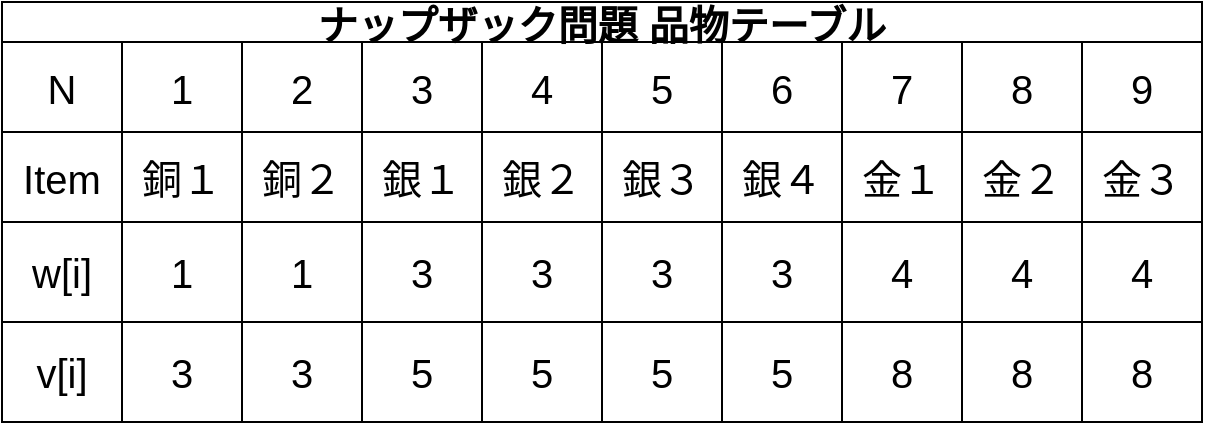 <mxfile>
    <diagram id="e83leecjiiRuB2xSipZM" name="ページ2">
        <mxGraphModel dx="1016" dy="771" grid="1" gridSize="10" guides="1" tooltips="1" connect="1" arrows="1" fold="1" page="1" pageScale="1" pageWidth="827" pageHeight="1169" math="0" shadow="0">
            <root>
                <mxCell id="t7nRCuHV9pQ4-IX_10Vd-0"/>
                <mxCell id="t7nRCuHV9pQ4-IX_10Vd-1" parent="t7nRCuHV9pQ4-IX_10Vd-0"/>
                <mxCell id="Mbq0nGTxv_-J7UDGLsTP-0" value="ナップザック問題 品物テーブル" style="shape=table;startSize=20;container=1;collapsible=0;childLayout=tableLayout;fontStyle=1;align=center;pointerEvents=1;fontSize=20;" parent="t7nRCuHV9pQ4-IX_10Vd-1" vertex="1">
                    <mxGeometry x="260" y="320" width="600" height="210" as="geometry"/>
                </mxCell>
                <mxCell id="Mbq0nGTxv_-J7UDGLsTP-1" style="shape=partialRectangle;html=1;whiteSpace=wrap;collapsible=0;dropTarget=0;pointerEvents=0;fillColor=none;top=0;left=0;bottom=0;right=0;points=[[0,0.5],[1,0.5]];portConstraint=eastwest;" parent="Mbq0nGTxv_-J7UDGLsTP-0" vertex="1">
                    <mxGeometry y="20" width="600" height="45" as="geometry"/>
                </mxCell>
                <mxCell id="Mbq0nGTxv_-J7UDGLsTP-2" value="N" style="shape=partialRectangle;html=1;whiteSpace=wrap;connectable=0;fillColor=none;top=0;left=0;bottom=0;right=0;overflow=hidden;pointerEvents=1;fontSize=20;" parent="Mbq0nGTxv_-J7UDGLsTP-1" vertex="1">
                    <mxGeometry width="60" height="45" as="geometry">
                        <mxRectangle width="60" height="45" as="alternateBounds"/>
                    </mxGeometry>
                </mxCell>
                <mxCell id="Mbq0nGTxv_-J7UDGLsTP-3" value="1" style="shape=partialRectangle;html=1;whiteSpace=wrap;connectable=0;fillColor=none;top=0;left=0;bottom=0;right=0;overflow=hidden;pointerEvents=1;fontSize=20;" parent="Mbq0nGTxv_-J7UDGLsTP-1" vertex="1">
                    <mxGeometry x="60" width="60" height="45" as="geometry">
                        <mxRectangle width="60" height="45" as="alternateBounds"/>
                    </mxGeometry>
                </mxCell>
                <mxCell id="Mbq0nGTxv_-J7UDGLsTP-4" value="2" style="shape=partialRectangle;html=1;whiteSpace=wrap;connectable=0;fillColor=none;top=0;left=0;bottom=0;right=0;overflow=hidden;pointerEvents=1;fontSize=20;" parent="Mbq0nGTxv_-J7UDGLsTP-1" vertex="1">
                    <mxGeometry x="120" width="60" height="45" as="geometry">
                        <mxRectangle width="60" height="45" as="alternateBounds"/>
                    </mxGeometry>
                </mxCell>
                <mxCell id="Mbq0nGTxv_-J7UDGLsTP-5" value="3" style="shape=partialRectangle;html=1;whiteSpace=wrap;connectable=0;fillColor=none;top=0;left=0;bottom=0;right=0;overflow=hidden;pointerEvents=1;fontSize=20;" parent="Mbq0nGTxv_-J7UDGLsTP-1" vertex="1">
                    <mxGeometry x="180" width="60" height="45" as="geometry">
                        <mxRectangle width="60" height="45" as="alternateBounds"/>
                    </mxGeometry>
                </mxCell>
                <mxCell id="Mbq0nGTxv_-J7UDGLsTP-6" value="4" style="shape=partialRectangle;html=1;whiteSpace=wrap;connectable=0;fillColor=none;top=0;left=0;bottom=0;right=0;overflow=hidden;pointerEvents=1;fontSize=20;" parent="Mbq0nGTxv_-J7UDGLsTP-1" vertex="1">
                    <mxGeometry x="240" width="60" height="45" as="geometry">
                        <mxRectangle width="60" height="45" as="alternateBounds"/>
                    </mxGeometry>
                </mxCell>
                <mxCell id="Mbq0nGTxv_-J7UDGLsTP-7" value="5" style="shape=partialRectangle;html=1;whiteSpace=wrap;connectable=0;fillColor=none;top=0;left=0;bottom=0;right=0;overflow=hidden;pointerEvents=1;fontSize=20;" parent="Mbq0nGTxv_-J7UDGLsTP-1" vertex="1">
                    <mxGeometry x="300" width="60" height="45" as="geometry">
                        <mxRectangle width="60" height="45" as="alternateBounds"/>
                    </mxGeometry>
                </mxCell>
                <mxCell id="Mbq0nGTxv_-J7UDGLsTP-8" value="6" style="shape=partialRectangle;html=1;whiteSpace=wrap;connectable=0;fillColor=none;top=0;left=0;bottom=0;right=0;overflow=hidden;pointerEvents=1;fontSize=20;" parent="Mbq0nGTxv_-J7UDGLsTP-1" vertex="1">
                    <mxGeometry x="360" width="60" height="45" as="geometry">
                        <mxRectangle width="60" height="45" as="alternateBounds"/>
                    </mxGeometry>
                </mxCell>
                <mxCell id="Mbq0nGTxv_-J7UDGLsTP-9" value="7" style="shape=partialRectangle;html=1;whiteSpace=wrap;connectable=0;fillColor=none;top=0;left=0;bottom=0;right=0;overflow=hidden;pointerEvents=1;fontSize=20;" parent="Mbq0nGTxv_-J7UDGLsTP-1" vertex="1">
                    <mxGeometry x="420" width="60" height="45" as="geometry">
                        <mxRectangle width="60" height="45" as="alternateBounds"/>
                    </mxGeometry>
                </mxCell>
                <mxCell id="Mbq0nGTxv_-J7UDGLsTP-10" value="8" style="shape=partialRectangle;html=1;whiteSpace=wrap;connectable=0;fillColor=none;top=0;left=0;bottom=0;right=0;overflow=hidden;pointerEvents=1;fontSize=20;" parent="Mbq0nGTxv_-J7UDGLsTP-1" vertex="1">
                    <mxGeometry x="480" width="60" height="45" as="geometry">
                        <mxRectangle width="60" height="45" as="alternateBounds"/>
                    </mxGeometry>
                </mxCell>
                <mxCell id="Mbq0nGTxv_-J7UDGLsTP-11" value="9" style="shape=partialRectangle;html=1;whiteSpace=wrap;connectable=0;fillColor=none;top=0;left=0;bottom=0;right=0;overflow=hidden;pointerEvents=1;fontSize=20;" parent="Mbq0nGTxv_-J7UDGLsTP-1" vertex="1">
                    <mxGeometry x="540" width="60" height="45" as="geometry">
                        <mxRectangle width="60" height="45" as="alternateBounds"/>
                    </mxGeometry>
                </mxCell>
                <mxCell id="Mbq0nGTxv_-J7UDGLsTP-12" style="shape=partialRectangle;html=1;whiteSpace=wrap;collapsible=0;dropTarget=0;pointerEvents=0;fillColor=none;top=0;left=0;bottom=0;right=0;points=[[0,0.5],[1,0.5]];portConstraint=eastwest;" parent="Mbq0nGTxv_-J7UDGLsTP-0" vertex="1">
                    <mxGeometry y="65" width="600" height="45" as="geometry"/>
                </mxCell>
                <mxCell id="Mbq0nGTxv_-J7UDGLsTP-13" value="Item" style="shape=partialRectangle;html=1;whiteSpace=wrap;connectable=0;fillColor=none;top=0;left=0;bottom=0;right=0;overflow=hidden;pointerEvents=1;fontSize=20;" parent="Mbq0nGTxv_-J7UDGLsTP-12" vertex="1">
                    <mxGeometry width="60" height="45" as="geometry">
                        <mxRectangle width="60" height="45" as="alternateBounds"/>
                    </mxGeometry>
                </mxCell>
                <mxCell id="Mbq0nGTxv_-J7UDGLsTP-14" value="銅１" style="shape=partialRectangle;html=1;whiteSpace=wrap;connectable=0;fillColor=none;top=0;left=0;bottom=0;right=0;overflow=hidden;pointerEvents=1;fontSize=20;" parent="Mbq0nGTxv_-J7UDGLsTP-12" vertex="1">
                    <mxGeometry x="60" width="60" height="45" as="geometry">
                        <mxRectangle width="60" height="45" as="alternateBounds"/>
                    </mxGeometry>
                </mxCell>
                <mxCell id="Mbq0nGTxv_-J7UDGLsTP-15" value="銅２" style="shape=partialRectangle;html=1;whiteSpace=wrap;connectable=0;fillColor=none;top=0;left=0;bottom=0;right=0;overflow=hidden;pointerEvents=1;fontSize=20;" parent="Mbq0nGTxv_-J7UDGLsTP-12" vertex="1">
                    <mxGeometry x="120" width="60" height="45" as="geometry">
                        <mxRectangle width="60" height="45" as="alternateBounds"/>
                    </mxGeometry>
                </mxCell>
                <mxCell id="Mbq0nGTxv_-J7UDGLsTP-16" value="銀１" style="shape=partialRectangle;html=1;whiteSpace=wrap;connectable=0;fillColor=none;top=0;left=0;bottom=0;right=0;overflow=hidden;pointerEvents=1;fontSize=20;" parent="Mbq0nGTxv_-J7UDGLsTP-12" vertex="1">
                    <mxGeometry x="180" width="60" height="45" as="geometry">
                        <mxRectangle width="60" height="45" as="alternateBounds"/>
                    </mxGeometry>
                </mxCell>
                <mxCell id="Mbq0nGTxv_-J7UDGLsTP-17" value="銀２" style="shape=partialRectangle;html=1;whiteSpace=wrap;connectable=0;fillColor=none;top=0;left=0;bottom=0;right=0;overflow=hidden;pointerEvents=1;fontSize=20;" parent="Mbq0nGTxv_-J7UDGLsTP-12" vertex="1">
                    <mxGeometry x="240" width="60" height="45" as="geometry">
                        <mxRectangle width="60" height="45" as="alternateBounds"/>
                    </mxGeometry>
                </mxCell>
                <mxCell id="Mbq0nGTxv_-J7UDGLsTP-18" value="銀３" style="shape=partialRectangle;html=1;whiteSpace=wrap;connectable=0;fillColor=none;top=0;left=0;bottom=0;right=0;overflow=hidden;pointerEvents=1;fontSize=20;" parent="Mbq0nGTxv_-J7UDGLsTP-12" vertex="1">
                    <mxGeometry x="300" width="60" height="45" as="geometry">
                        <mxRectangle width="60" height="45" as="alternateBounds"/>
                    </mxGeometry>
                </mxCell>
                <mxCell id="Mbq0nGTxv_-J7UDGLsTP-19" value="銀４" style="shape=partialRectangle;html=1;whiteSpace=wrap;connectable=0;fillColor=none;top=0;left=0;bottom=0;right=0;overflow=hidden;pointerEvents=1;fontSize=20;" parent="Mbq0nGTxv_-J7UDGLsTP-12" vertex="1">
                    <mxGeometry x="360" width="60" height="45" as="geometry">
                        <mxRectangle width="60" height="45" as="alternateBounds"/>
                    </mxGeometry>
                </mxCell>
                <mxCell id="Mbq0nGTxv_-J7UDGLsTP-20" value="金１" style="shape=partialRectangle;html=1;whiteSpace=wrap;connectable=0;fillColor=none;top=0;left=0;bottom=0;right=0;overflow=hidden;pointerEvents=1;fontSize=20;" parent="Mbq0nGTxv_-J7UDGLsTP-12" vertex="1">
                    <mxGeometry x="420" width="60" height="45" as="geometry">
                        <mxRectangle width="60" height="45" as="alternateBounds"/>
                    </mxGeometry>
                </mxCell>
                <mxCell id="Mbq0nGTxv_-J7UDGLsTP-21" value="金２" style="shape=partialRectangle;html=1;whiteSpace=wrap;connectable=0;fillColor=none;top=0;left=0;bottom=0;right=0;overflow=hidden;pointerEvents=1;fontSize=20;" parent="Mbq0nGTxv_-J7UDGLsTP-12" vertex="1">
                    <mxGeometry x="480" width="60" height="45" as="geometry">
                        <mxRectangle width="60" height="45" as="alternateBounds"/>
                    </mxGeometry>
                </mxCell>
                <mxCell id="Mbq0nGTxv_-J7UDGLsTP-22" value="金３" style="shape=partialRectangle;html=1;whiteSpace=wrap;connectable=0;fillColor=none;top=0;left=0;bottom=0;right=0;overflow=hidden;pointerEvents=1;fontSize=20;" parent="Mbq0nGTxv_-J7UDGLsTP-12" vertex="1">
                    <mxGeometry x="540" width="60" height="45" as="geometry">
                        <mxRectangle width="60" height="45" as="alternateBounds"/>
                    </mxGeometry>
                </mxCell>
                <mxCell id="Mbq0nGTxv_-J7UDGLsTP-23" style="shape=partialRectangle;html=1;whiteSpace=wrap;collapsible=0;dropTarget=0;pointerEvents=0;fillColor=none;top=0;left=0;bottom=0;right=0;points=[[0,0.5],[1,0.5]];portConstraint=eastwest;" parent="Mbq0nGTxv_-J7UDGLsTP-0" vertex="1">
                    <mxGeometry y="110" width="600" height="50" as="geometry"/>
                </mxCell>
                <mxCell id="Mbq0nGTxv_-J7UDGLsTP-24" value="w[i]" style="shape=partialRectangle;html=1;whiteSpace=wrap;connectable=0;fillColor=none;top=0;left=0;bottom=0;right=0;overflow=hidden;pointerEvents=1;fontSize=20;" parent="Mbq0nGTxv_-J7UDGLsTP-23" vertex="1">
                    <mxGeometry width="60" height="50" as="geometry">
                        <mxRectangle width="60" height="50" as="alternateBounds"/>
                    </mxGeometry>
                </mxCell>
                <mxCell id="Mbq0nGTxv_-J7UDGLsTP-25" value="1" style="shape=partialRectangle;html=1;whiteSpace=wrap;connectable=0;fillColor=none;top=0;left=0;bottom=0;right=0;overflow=hidden;pointerEvents=1;fontSize=20;" parent="Mbq0nGTxv_-J7UDGLsTP-23" vertex="1">
                    <mxGeometry x="60" width="60" height="50" as="geometry">
                        <mxRectangle width="60" height="50" as="alternateBounds"/>
                    </mxGeometry>
                </mxCell>
                <mxCell id="Mbq0nGTxv_-J7UDGLsTP-26" value="1" style="shape=partialRectangle;html=1;whiteSpace=wrap;connectable=0;fillColor=none;top=0;left=0;bottom=0;right=0;overflow=hidden;pointerEvents=1;fontSize=20;" parent="Mbq0nGTxv_-J7UDGLsTP-23" vertex="1">
                    <mxGeometry x="120" width="60" height="50" as="geometry">
                        <mxRectangle width="60" height="50" as="alternateBounds"/>
                    </mxGeometry>
                </mxCell>
                <mxCell id="Mbq0nGTxv_-J7UDGLsTP-27" value="3" style="shape=partialRectangle;html=1;whiteSpace=wrap;connectable=0;fillColor=none;top=0;left=0;bottom=0;right=0;overflow=hidden;pointerEvents=1;fontSize=20;" parent="Mbq0nGTxv_-J7UDGLsTP-23" vertex="1">
                    <mxGeometry x="180" width="60" height="50" as="geometry">
                        <mxRectangle width="60" height="50" as="alternateBounds"/>
                    </mxGeometry>
                </mxCell>
                <mxCell id="Mbq0nGTxv_-J7UDGLsTP-28" value="3" style="shape=partialRectangle;html=1;whiteSpace=wrap;connectable=0;fillColor=none;top=0;left=0;bottom=0;right=0;overflow=hidden;pointerEvents=1;fontSize=20;" parent="Mbq0nGTxv_-J7UDGLsTP-23" vertex="1">
                    <mxGeometry x="240" width="60" height="50" as="geometry">
                        <mxRectangle width="60" height="50" as="alternateBounds"/>
                    </mxGeometry>
                </mxCell>
                <mxCell id="Mbq0nGTxv_-J7UDGLsTP-29" value="3" style="shape=partialRectangle;html=1;whiteSpace=wrap;connectable=0;fillColor=none;top=0;left=0;bottom=0;right=0;overflow=hidden;pointerEvents=1;fontSize=20;" parent="Mbq0nGTxv_-J7UDGLsTP-23" vertex="1">
                    <mxGeometry x="300" width="60" height="50" as="geometry">
                        <mxRectangle width="60" height="50" as="alternateBounds"/>
                    </mxGeometry>
                </mxCell>
                <mxCell id="Mbq0nGTxv_-J7UDGLsTP-30" value="3" style="shape=partialRectangle;html=1;whiteSpace=wrap;connectable=0;fillColor=none;top=0;left=0;bottom=0;right=0;overflow=hidden;pointerEvents=1;fontSize=20;" parent="Mbq0nGTxv_-J7UDGLsTP-23" vertex="1">
                    <mxGeometry x="360" width="60" height="50" as="geometry">
                        <mxRectangle width="60" height="50" as="alternateBounds"/>
                    </mxGeometry>
                </mxCell>
                <mxCell id="Mbq0nGTxv_-J7UDGLsTP-31" value="4" style="shape=partialRectangle;html=1;whiteSpace=wrap;connectable=0;fillColor=none;top=0;left=0;bottom=0;right=0;overflow=hidden;pointerEvents=1;fontSize=20;" parent="Mbq0nGTxv_-J7UDGLsTP-23" vertex="1">
                    <mxGeometry x="420" width="60" height="50" as="geometry">
                        <mxRectangle width="60" height="50" as="alternateBounds"/>
                    </mxGeometry>
                </mxCell>
                <mxCell id="Mbq0nGTxv_-J7UDGLsTP-32" value="4" style="shape=partialRectangle;html=1;whiteSpace=wrap;connectable=0;fillColor=none;top=0;left=0;bottom=0;right=0;overflow=hidden;pointerEvents=1;fontSize=20;" parent="Mbq0nGTxv_-J7UDGLsTP-23" vertex="1">
                    <mxGeometry x="480" width="60" height="50" as="geometry">
                        <mxRectangle width="60" height="50" as="alternateBounds"/>
                    </mxGeometry>
                </mxCell>
                <mxCell id="Mbq0nGTxv_-J7UDGLsTP-33" value="4" style="shape=partialRectangle;html=1;whiteSpace=wrap;connectable=0;fillColor=none;top=0;left=0;bottom=0;right=0;overflow=hidden;pointerEvents=1;fontSize=20;" parent="Mbq0nGTxv_-J7UDGLsTP-23" vertex="1">
                    <mxGeometry x="540" width="60" height="50" as="geometry">
                        <mxRectangle width="60" height="50" as="alternateBounds"/>
                    </mxGeometry>
                </mxCell>
                <mxCell id="Mbq0nGTxv_-J7UDGLsTP-34" style="shape=partialRectangle;html=1;whiteSpace=wrap;collapsible=0;dropTarget=0;pointerEvents=0;fillColor=none;top=0;left=0;bottom=0;right=0;points=[[0,0.5],[1,0.5]];portConstraint=eastwest;" parent="Mbq0nGTxv_-J7UDGLsTP-0" vertex="1">
                    <mxGeometry y="160" width="600" height="50" as="geometry"/>
                </mxCell>
                <mxCell id="Mbq0nGTxv_-J7UDGLsTP-35" value="v[i]" style="shape=partialRectangle;html=1;whiteSpace=wrap;connectable=0;fillColor=none;top=0;left=0;bottom=0;right=0;overflow=hidden;pointerEvents=1;fontSize=20;" parent="Mbq0nGTxv_-J7UDGLsTP-34" vertex="1">
                    <mxGeometry width="60" height="50" as="geometry">
                        <mxRectangle width="60" height="50" as="alternateBounds"/>
                    </mxGeometry>
                </mxCell>
                <mxCell id="Mbq0nGTxv_-J7UDGLsTP-36" value="3" style="shape=partialRectangle;html=1;whiteSpace=wrap;connectable=0;fillColor=none;top=0;left=0;bottom=0;right=0;overflow=hidden;pointerEvents=1;fontSize=20;" parent="Mbq0nGTxv_-J7UDGLsTP-34" vertex="1">
                    <mxGeometry x="60" width="60" height="50" as="geometry">
                        <mxRectangle width="60" height="50" as="alternateBounds"/>
                    </mxGeometry>
                </mxCell>
                <mxCell id="Mbq0nGTxv_-J7UDGLsTP-37" value="3" style="shape=partialRectangle;html=1;whiteSpace=wrap;connectable=0;fillColor=none;top=0;left=0;bottom=0;right=0;overflow=hidden;pointerEvents=1;fontSize=20;" parent="Mbq0nGTxv_-J7UDGLsTP-34" vertex="1">
                    <mxGeometry x="120" width="60" height="50" as="geometry">
                        <mxRectangle width="60" height="50" as="alternateBounds"/>
                    </mxGeometry>
                </mxCell>
                <mxCell id="Mbq0nGTxv_-J7UDGLsTP-38" value="5" style="shape=partialRectangle;html=1;whiteSpace=wrap;connectable=0;fillColor=none;top=0;left=0;bottom=0;right=0;overflow=hidden;pointerEvents=1;fontSize=20;" parent="Mbq0nGTxv_-J7UDGLsTP-34" vertex="1">
                    <mxGeometry x="180" width="60" height="50" as="geometry">
                        <mxRectangle width="60" height="50" as="alternateBounds"/>
                    </mxGeometry>
                </mxCell>
                <mxCell id="Mbq0nGTxv_-J7UDGLsTP-39" value="5" style="shape=partialRectangle;html=1;whiteSpace=wrap;connectable=0;fillColor=none;top=0;left=0;bottom=0;right=0;overflow=hidden;pointerEvents=1;fontSize=20;" parent="Mbq0nGTxv_-J7UDGLsTP-34" vertex="1">
                    <mxGeometry x="240" width="60" height="50" as="geometry">
                        <mxRectangle width="60" height="50" as="alternateBounds"/>
                    </mxGeometry>
                </mxCell>
                <mxCell id="Mbq0nGTxv_-J7UDGLsTP-40" value="5" style="shape=partialRectangle;html=1;whiteSpace=wrap;connectable=0;fillColor=none;top=0;left=0;bottom=0;right=0;overflow=hidden;pointerEvents=1;fontSize=20;" parent="Mbq0nGTxv_-J7UDGLsTP-34" vertex="1">
                    <mxGeometry x="300" width="60" height="50" as="geometry">
                        <mxRectangle width="60" height="50" as="alternateBounds"/>
                    </mxGeometry>
                </mxCell>
                <mxCell id="Mbq0nGTxv_-J7UDGLsTP-41" value="5" style="shape=partialRectangle;html=1;whiteSpace=wrap;connectable=0;fillColor=none;top=0;left=0;bottom=0;right=0;overflow=hidden;pointerEvents=1;fontSize=20;" parent="Mbq0nGTxv_-J7UDGLsTP-34" vertex="1">
                    <mxGeometry x="360" width="60" height="50" as="geometry">
                        <mxRectangle width="60" height="50" as="alternateBounds"/>
                    </mxGeometry>
                </mxCell>
                <mxCell id="Mbq0nGTxv_-J7UDGLsTP-42" value="8" style="shape=partialRectangle;html=1;whiteSpace=wrap;connectable=0;fillColor=none;top=0;left=0;bottom=0;right=0;overflow=hidden;pointerEvents=1;fontSize=20;" parent="Mbq0nGTxv_-J7UDGLsTP-34" vertex="1">
                    <mxGeometry x="420" width="60" height="50" as="geometry">
                        <mxRectangle width="60" height="50" as="alternateBounds"/>
                    </mxGeometry>
                </mxCell>
                <mxCell id="Mbq0nGTxv_-J7UDGLsTP-43" value="8" style="shape=partialRectangle;html=1;whiteSpace=wrap;connectable=0;fillColor=none;top=0;left=0;bottom=0;right=0;overflow=hidden;pointerEvents=1;fontSize=20;" parent="Mbq0nGTxv_-J7UDGLsTP-34" vertex="1">
                    <mxGeometry x="480" width="60" height="50" as="geometry">
                        <mxRectangle width="60" height="50" as="alternateBounds"/>
                    </mxGeometry>
                </mxCell>
                <mxCell id="Mbq0nGTxv_-J7UDGLsTP-44" value="8" style="shape=partialRectangle;html=1;whiteSpace=wrap;connectable=0;fillColor=none;top=0;left=0;bottom=0;right=0;overflow=hidden;pointerEvents=1;fontSize=20;" parent="Mbq0nGTxv_-J7UDGLsTP-34" vertex="1">
                    <mxGeometry x="540" width="60" height="50" as="geometry">
                        <mxRectangle width="60" height="50" as="alternateBounds"/>
                    </mxGeometry>
                </mxCell>
            </root>
        </mxGraphModel>
    </diagram>
    <diagram id="MG-bxRoQXLCNaUEKBZDx" name="ページ1">
        <mxGraphModel dx="1016" dy="771" grid="1" gridSize="10" guides="1" tooltips="1" connect="1" arrows="1" fold="1" page="1" pageScale="1" pageWidth="827" pageHeight="1169" math="0" shadow="0">
            <root>
                <mxCell id="0"/>
                <mxCell id="1" parent="0"/>
                <mxCell id="2" value="ナップザック問題 品物テーブル" style="shape=table;startSize=20;container=1;collapsible=0;childLayout=tableLayout;fontStyle=1;align=center;pointerEvents=1;fontSize=20;" parent="1" vertex="1">
                    <mxGeometry x="60" y="110" width="600" height="210" as="geometry"/>
                </mxCell>
                <mxCell id="58" style="shape=partialRectangle;html=1;whiteSpace=wrap;collapsible=0;dropTarget=0;pointerEvents=0;fillColor=none;top=0;left=0;bottom=0;right=0;points=[[0,0.5],[1,0.5]];portConstraint=eastwest;" parent="2" vertex="1">
                    <mxGeometry y="20" width="600" height="45" as="geometry"/>
                </mxCell>
                <mxCell id="68" value="N" style="shape=partialRectangle;html=1;whiteSpace=wrap;connectable=0;fillColor=none;top=0;left=0;bottom=0;right=0;overflow=hidden;pointerEvents=1;fontSize=20;" parent="58" vertex="1">
                    <mxGeometry width="60" height="45" as="geometry">
                        <mxRectangle width="60" height="45" as="alternateBounds"/>
                    </mxGeometry>
                </mxCell>
                <mxCell id="59" value="1" style="shape=partialRectangle;html=1;whiteSpace=wrap;connectable=0;fillColor=none;top=0;left=0;bottom=0;right=0;overflow=hidden;pointerEvents=1;fontSize=20;" parent="58" vertex="1">
                    <mxGeometry x="60" width="60" height="45" as="geometry">
                        <mxRectangle width="60" height="45" as="alternateBounds"/>
                    </mxGeometry>
                </mxCell>
                <mxCell id="60" value="2" style="shape=partialRectangle;html=1;whiteSpace=wrap;connectable=0;fillColor=none;top=0;left=0;bottom=0;right=0;overflow=hidden;pointerEvents=1;fontSize=20;" parent="58" vertex="1">
                    <mxGeometry x="120" width="60" height="45" as="geometry">
                        <mxRectangle width="60" height="45" as="alternateBounds"/>
                    </mxGeometry>
                </mxCell>
                <mxCell id="61" value="3" style="shape=partialRectangle;html=1;whiteSpace=wrap;connectable=0;fillColor=none;top=0;left=0;bottom=0;right=0;overflow=hidden;pointerEvents=1;fontSize=20;" parent="58" vertex="1">
                    <mxGeometry x="180" width="60" height="45" as="geometry">
                        <mxRectangle width="60" height="45" as="alternateBounds"/>
                    </mxGeometry>
                </mxCell>
                <mxCell id="62" value="4" style="shape=partialRectangle;html=1;whiteSpace=wrap;connectable=0;fillColor=none;top=0;left=0;bottom=0;right=0;overflow=hidden;pointerEvents=1;fontSize=20;" parent="58" vertex="1">
                    <mxGeometry x="240" width="60" height="45" as="geometry">
                        <mxRectangle width="60" height="45" as="alternateBounds"/>
                    </mxGeometry>
                </mxCell>
                <mxCell id="63" value="5" style="shape=partialRectangle;html=1;whiteSpace=wrap;connectable=0;fillColor=none;top=0;left=0;bottom=0;right=0;overflow=hidden;pointerEvents=1;fontSize=20;" parent="58" vertex="1">
                    <mxGeometry x="300" width="60" height="45" as="geometry">
                        <mxRectangle width="60" height="45" as="alternateBounds"/>
                    </mxGeometry>
                </mxCell>
                <mxCell id="64" value="6" style="shape=partialRectangle;html=1;whiteSpace=wrap;connectable=0;fillColor=none;top=0;left=0;bottom=0;right=0;overflow=hidden;pointerEvents=1;fontSize=20;" parent="58" vertex="1">
                    <mxGeometry x="360" width="60" height="45" as="geometry">
                        <mxRectangle width="60" height="45" as="alternateBounds"/>
                    </mxGeometry>
                </mxCell>
                <mxCell id="65" value="7" style="shape=partialRectangle;html=1;whiteSpace=wrap;connectable=0;fillColor=none;top=0;left=0;bottom=0;right=0;overflow=hidden;pointerEvents=1;fontSize=20;" parent="58" vertex="1">
                    <mxGeometry x="420" width="60" height="45" as="geometry">
                        <mxRectangle width="60" height="45" as="alternateBounds"/>
                    </mxGeometry>
                </mxCell>
                <mxCell id="66" value="8" style="shape=partialRectangle;html=1;whiteSpace=wrap;connectable=0;fillColor=none;top=0;left=0;bottom=0;right=0;overflow=hidden;pointerEvents=1;fontSize=20;" parent="58" vertex="1">
                    <mxGeometry x="480" width="60" height="45" as="geometry">
                        <mxRectangle width="60" height="45" as="alternateBounds"/>
                    </mxGeometry>
                </mxCell>
                <mxCell id="67" value="9" style="shape=partialRectangle;html=1;whiteSpace=wrap;connectable=0;fillColor=none;top=0;left=0;bottom=0;right=0;overflow=hidden;pointerEvents=1;fontSize=20;" parent="58" vertex="1">
                    <mxGeometry x="540" width="60" height="45" as="geometry">
                        <mxRectangle width="60" height="45" as="alternateBounds"/>
                    </mxGeometry>
                </mxCell>
                <mxCell id="21" style="shape=partialRectangle;html=1;whiteSpace=wrap;collapsible=0;dropTarget=0;pointerEvents=0;fillColor=none;top=0;left=0;bottom=0;right=0;points=[[0,0.5],[1,0.5]];portConstraint=eastwest;" parent="2" vertex="1">
                    <mxGeometry y="65" width="600" height="45" as="geometry"/>
                </mxCell>
                <mxCell id="69" value="Item" style="shape=partialRectangle;html=1;whiteSpace=wrap;connectable=0;fillColor=none;top=0;left=0;bottom=0;right=0;overflow=hidden;pointerEvents=1;fontSize=20;" parent="21" vertex="1">
                    <mxGeometry width="60" height="45" as="geometry">
                        <mxRectangle width="60" height="45" as="alternateBounds"/>
                    </mxGeometry>
                </mxCell>
                <mxCell id="22" value="銅１" style="shape=partialRectangle;html=1;whiteSpace=wrap;connectable=0;fillColor=none;top=0;left=0;bottom=0;right=0;overflow=hidden;pointerEvents=1;fontSize=20;" parent="21" vertex="1">
                    <mxGeometry x="60" width="60" height="45" as="geometry">
                        <mxRectangle width="60" height="45" as="alternateBounds"/>
                    </mxGeometry>
                </mxCell>
                <mxCell id="23" value="銅２" style="shape=partialRectangle;html=1;whiteSpace=wrap;connectable=0;fillColor=none;top=0;left=0;bottom=0;right=0;overflow=hidden;pointerEvents=1;fontSize=20;" parent="21" vertex="1">
                    <mxGeometry x="120" width="60" height="45" as="geometry">
                        <mxRectangle width="60" height="45" as="alternateBounds"/>
                    </mxGeometry>
                </mxCell>
                <mxCell id="30" value="銀１" style="shape=partialRectangle;html=1;whiteSpace=wrap;connectable=0;fillColor=none;top=0;left=0;bottom=0;right=0;overflow=hidden;pointerEvents=1;fontSize=20;" parent="21" vertex="1">
                    <mxGeometry x="180" width="60" height="45" as="geometry">
                        <mxRectangle width="60" height="45" as="alternateBounds"/>
                    </mxGeometry>
                </mxCell>
                <mxCell id="28" value="銀２" style="shape=partialRectangle;html=1;whiteSpace=wrap;connectable=0;fillColor=none;top=0;left=0;bottom=0;right=0;overflow=hidden;pointerEvents=1;fontSize=20;" parent="21" vertex="1">
                    <mxGeometry x="240" width="60" height="45" as="geometry">
                        <mxRectangle width="60" height="45" as="alternateBounds"/>
                    </mxGeometry>
                </mxCell>
                <mxCell id="26" value="銀３" style="shape=partialRectangle;html=1;whiteSpace=wrap;connectable=0;fillColor=none;top=0;left=0;bottom=0;right=0;overflow=hidden;pointerEvents=1;fontSize=20;" parent="21" vertex="1">
                    <mxGeometry x="300" width="60" height="45" as="geometry">
                        <mxRectangle width="60" height="45" as="alternateBounds"/>
                    </mxGeometry>
                </mxCell>
                <mxCell id="24" value="銀４" style="shape=partialRectangle;html=1;whiteSpace=wrap;connectable=0;fillColor=none;top=0;left=0;bottom=0;right=0;overflow=hidden;pointerEvents=1;fontSize=20;" parent="21" vertex="1">
                    <mxGeometry x="360" width="60" height="45" as="geometry">
                        <mxRectangle width="60" height="45" as="alternateBounds"/>
                    </mxGeometry>
                </mxCell>
                <mxCell id="25" value="金１" style="shape=partialRectangle;html=1;whiteSpace=wrap;connectable=0;fillColor=none;top=0;left=0;bottom=0;right=0;overflow=hidden;pointerEvents=1;fontSize=20;" parent="21" vertex="1">
                    <mxGeometry x="420" width="60" height="45" as="geometry">
                        <mxRectangle width="60" height="45" as="alternateBounds"/>
                    </mxGeometry>
                </mxCell>
                <mxCell id="32" value="金２" style="shape=partialRectangle;html=1;whiteSpace=wrap;connectable=0;fillColor=none;top=0;left=0;bottom=0;right=0;overflow=hidden;pointerEvents=1;fontSize=20;" parent="21" vertex="1">
                    <mxGeometry x="480" width="60" height="45" as="geometry">
                        <mxRectangle width="60" height="45" as="alternateBounds"/>
                    </mxGeometry>
                </mxCell>
                <mxCell id="34" value="金３" style="shape=partialRectangle;html=1;whiteSpace=wrap;connectable=0;fillColor=none;top=0;left=0;bottom=0;right=0;overflow=hidden;pointerEvents=1;fontSize=20;" parent="21" vertex="1">
                    <mxGeometry x="540" width="60" height="45" as="geometry">
                        <mxRectangle width="60" height="45" as="alternateBounds"/>
                    </mxGeometry>
                </mxCell>
                <mxCell id="48" style="shape=partialRectangle;html=1;whiteSpace=wrap;collapsible=0;dropTarget=0;pointerEvents=0;fillColor=none;top=0;left=0;bottom=0;right=0;points=[[0,0.5],[1,0.5]];portConstraint=eastwest;" parent="2" vertex="1">
                    <mxGeometry y="110" width="600" height="50" as="geometry"/>
                </mxCell>
                <mxCell id="72" value="w[i]" style="shape=partialRectangle;html=1;whiteSpace=wrap;connectable=0;fillColor=none;top=0;left=0;bottom=0;right=0;overflow=hidden;pointerEvents=1;fontSize=20;" parent="48" vertex="1">
                    <mxGeometry width="60" height="50" as="geometry">
                        <mxRectangle width="60" height="50" as="alternateBounds"/>
                    </mxGeometry>
                </mxCell>
                <mxCell id="49" value="1" style="shape=partialRectangle;html=1;whiteSpace=wrap;connectable=0;fillColor=none;top=0;left=0;bottom=0;right=0;overflow=hidden;pointerEvents=1;fontSize=20;" parent="48" vertex="1">
                    <mxGeometry x="60" width="60" height="50" as="geometry">
                        <mxRectangle width="60" height="50" as="alternateBounds"/>
                    </mxGeometry>
                </mxCell>
                <mxCell id="50" value="1" style="shape=partialRectangle;html=1;whiteSpace=wrap;connectable=0;fillColor=none;top=0;left=0;bottom=0;right=0;overflow=hidden;pointerEvents=1;fontSize=20;" parent="48" vertex="1">
                    <mxGeometry x="120" width="60" height="50" as="geometry">
                        <mxRectangle width="60" height="50" as="alternateBounds"/>
                    </mxGeometry>
                </mxCell>
                <mxCell id="51" value="3" style="shape=partialRectangle;html=1;whiteSpace=wrap;connectable=0;fillColor=none;top=0;left=0;bottom=0;right=0;overflow=hidden;pointerEvents=1;fontSize=20;" parent="48" vertex="1">
                    <mxGeometry x="180" width="60" height="50" as="geometry">
                        <mxRectangle width="60" height="50" as="alternateBounds"/>
                    </mxGeometry>
                </mxCell>
                <mxCell id="52" value="3" style="shape=partialRectangle;html=1;whiteSpace=wrap;connectable=0;fillColor=none;top=0;left=0;bottom=0;right=0;overflow=hidden;pointerEvents=1;fontSize=20;" parent="48" vertex="1">
                    <mxGeometry x="240" width="60" height="50" as="geometry">
                        <mxRectangle width="60" height="50" as="alternateBounds"/>
                    </mxGeometry>
                </mxCell>
                <mxCell id="53" value="3" style="shape=partialRectangle;html=1;whiteSpace=wrap;connectable=0;fillColor=none;top=0;left=0;bottom=0;right=0;overflow=hidden;pointerEvents=1;fontSize=20;" parent="48" vertex="1">
                    <mxGeometry x="300" width="60" height="50" as="geometry">
                        <mxRectangle width="60" height="50" as="alternateBounds"/>
                    </mxGeometry>
                </mxCell>
                <mxCell id="54" value="3" style="shape=partialRectangle;html=1;whiteSpace=wrap;connectable=0;fillColor=none;top=0;left=0;bottom=0;right=0;overflow=hidden;pointerEvents=1;fontSize=20;" parent="48" vertex="1">
                    <mxGeometry x="360" width="60" height="50" as="geometry">
                        <mxRectangle width="60" height="50" as="alternateBounds"/>
                    </mxGeometry>
                </mxCell>
                <mxCell id="55" value="4" style="shape=partialRectangle;html=1;whiteSpace=wrap;connectable=0;fillColor=none;top=0;left=0;bottom=0;right=0;overflow=hidden;pointerEvents=1;fontSize=20;" parent="48" vertex="1">
                    <mxGeometry x="420" width="60" height="50" as="geometry">
                        <mxRectangle width="60" height="50" as="alternateBounds"/>
                    </mxGeometry>
                </mxCell>
                <mxCell id="56" value="4" style="shape=partialRectangle;html=1;whiteSpace=wrap;connectable=0;fillColor=none;top=0;left=0;bottom=0;right=0;overflow=hidden;pointerEvents=1;fontSize=20;" parent="48" vertex="1">
                    <mxGeometry x="480" width="60" height="50" as="geometry">
                        <mxRectangle width="60" height="50" as="alternateBounds"/>
                    </mxGeometry>
                </mxCell>
                <mxCell id="57" value="4" style="shape=partialRectangle;html=1;whiteSpace=wrap;connectable=0;fillColor=none;top=0;left=0;bottom=0;right=0;overflow=hidden;pointerEvents=1;fontSize=20;" parent="48" vertex="1">
                    <mxGeometry x="540" width="60" height="50" as="geometry">
                        <mxRectangle width="60" height="50" as="alternateBounds"/>
                    </mxGeometry>
                </mxCell>
                <mxCell id="76" style="shape=partialRectangle;html=1;whiteSpace=wrap;collapsible=0;dropTarget=0;pointerEvents=0;fillColor=none;top=0;left=0;bottom=0;right=0;points=[[0,0.5],[1,0.5]];portConstraint=eastwest;" parent="2" vertex="1">
                    <mxGeometry y="160" width="600" height="50" as="geometry"/>
                </mxCell>
                <mxCell id="77" value="v[i]" style="shape=partialRectangle;html=1;whiteSpace=wrap;connectable=0;fillColor=none;top=0;left=0;bottom=0;right=0;overflow=hidden;pointerEvents=1;fontSize=20;" parent="76" vertex="1">
                    <mxGeometry width="60" height="50" as="geometry">
                        <mxRectangle width="60" height="50" as="alternateBounds"/>
                    </mxGeometry>
                </mxCell>
                <mxCell id="78" value="3" style="shape=partialRectangle;html=1;whiteSpace=wrap;connectable=0;fillColor=none;top=0;left=0;bottom=0;right=0;overflow=hidden;pointerEvents=1;fontSize=20;" parent="76" vertex="1">
                    <mxGeometry x="60" width="60" height="50" as="geometry">
                        <mxRectangle width="60" height="50" as="alternateBounds"/>
                    </mxGeometry>
                </mxCell>
                <mxCell id="79" value="3" style="shape=partialRectangle;html=1;whiteSpace=wrap;connectable=0;fillColor=none;top=0;left=0;bottom=0;right=0;overflow=hidden;pointerEvents=1;fontSize=20;" parent="76" vertex="1">
                    <mxGeometry x="120" width="60" height="50" as="geometry">
                        <mxRectangle width="60" height="50" as="alternateBounds"/>
                    </mxGeometry>
                </mxCell>
                <mxCell id="80" value="5" style="shape=partialRectangle;html=1;whiteSpace=wrap;connectable=0;fillColor=none;top=0;left=0;bottom=0;right=0;overflow=hidden;pointerEvents=1;fontSize=20;" parent="76" vertex="1">
                    <mxGeometry x="180" width="60" height="50" as="geometry">
                        <mxRectangle width="60" height="50" as="alternateBounds"/>
                    </mxGeometry>
                </mxCell>
                <mxCell id="81" value="5" style="shape=partialRectangle;html=1;whiteSpace=wrap;connectable=0;fillColor=none;top=0;left=0;bottom=0;right=0;overflow=hidden;pointerEvents=1;fontSize=20;" parent="76" vertex="1">
                    <mxGeometry x="240" width="60" height="50" as="geometry">
                        <mxRectangle width="60" height="50" as="alternateBounds"/>
                    </mxGeometry>
                </mxCell>
                <mxCell id="82" value="5" style="shape=partialRectangle;html=1;whiteSpace=wrap;connectable=0;fillColor=none;top=0;left=0;bottom=0;right=0;overflow=hidden;pointerEvents=1;fontSize=20;" parent="76" vertex="1">
                    <mxGeometry x="300" width="60" height="50" as="geometry">
                        <mxRectangle width="60" height="50" as="alternateBounds"/>
                    </mxGeometry>
                </mxCell>
                <mxCell id="83" value="5" style="shape=partialRectangle;html=1;whiteSpace=wrap;connectable=0;fillColor=none;top=0;left=0;bottom=0;right=0;overflow=hidden;pointerEvents=1;fontSize=20;" parent="76" vertex="1">
                    <mxGeometry x="360" width="60" height="50" as="geometry">
                        <mxRectangle width="60" height="50" as="alternateBounds"/>
                    </mxGeometry>
                </mxCell>
                <mxCell id="84" value="8" style="shape=partialRectangle;html=1;whiteSpace=wrap;connectable=0;fillColor=none;top=0;left=0;bottom=0;right=0;overflow=hidden;pointerEvents=1;fontSize=20;" parent="76" vertex="1">
                    <mxGeometry x="420" width="60" height="50" as="geometry">
                        <mxRectangle width="60" height="50" as="alternateBounds"/>
                    </mxGeometry>
                </mxCell>
                <mxCell id="85" value="8" style="shape=partialRectangle;html=1;whiteSpace=wrap;connectable=0;fillColor=none;top=0;left=0;bottom=0;right=0;overflow=hidden;pointerEvents=1;fontSize=20;" parent="76" vertex="1">
                    <mxGeometry x="480" width="60" height="50" as="geometry">
                        <mxRectangle width="60" height="50" as="alternateBounds"/>
                    </mxGeometry>
                </mxCell>
                <mxCell id="86" value="8" style="shape=partialRectangle;html=1;whiteSpace=wrap;connectable=0;fillColor=none;top=0;left=0;bottom=0;right=0;overflow=hidden;pointerEvents=1;fontSize=20;" parent="76" vertex="1">
                    <mxGeometry x="540" width="60" height="50" as="geometry">
                        <mxRectangle width="60" height="50" as="alternateBounds"/>
                    </mxGeometry>
                </mxCell>
                <mxCell id="88" value="i ∈ N" style="text;html=1;align=center;verticalAlign=middle;resizable=0;points=[];autosize=1;strokeColor=none;fillColor=none;fontSize=20;" parent="1" vertex="1">
                    <mxGeometry x="260" y="352" width="60" height="30" as="geometry"/>
                </mxCell>
                <mxCell id="89" value="j ∈ W" style="text;html=1;align=center;verticalAlign=middle;resizable=0;points=[];autosize=1;strokeColor=none;fillColor=none;fontSize=20;" parent="1" vertex="1">
                    <mxGeometry x="342" y="352" width="70" height="30" as="geometry"/>
                </mxCell>
                <mxCell id="90" value="価値の累計：dp[i][j]" style="text;html=1;align=center;verticalAlign=middle;resizable=0;points=[];autosize=1;strokeColor=none;fillColor=none;fontSize=20;" parent="1" vertex="1">
                    <mxGeometry x="55" y="350" width="190" height="30" as="geometry"/>
                </mxCell>
                <mxCell id="91" value="初期値は０" style="text;html=1;align=center;verticalAlign=middle;resizable=0;points=[];autosize=1;strokeColor=none;fillColor=none;fontSize=20;" parent="1" vertex="1">
                    <mxGeometry x="100" y="390" width="120" height="30" as="geometry"/>
                </mxCell>
                <mxCell id="96" value="" style="edgeStyle=none;html=1;fontSize=20;" parent="1" source="92" target="95" edge="1">
                    <mxGeometry relative="1" as="geometry">
                        <mxPoint x="355" y="455" as="targetPoint"/>
                    </mxGeometry>
                </mxCell>
                <mxCell id="92" value="N = 0 or W = 0" style="text;html=1;align=center;verticalAlign=middle;resizable=0;points=[];autosize=1;strokeColor=none;fillColor=none;fontSize=20;" parent="1" vertex="1">
                    <mxGeometry x="130" y="440" width="150" height="30" as="geometry"/>
                </mxCell>
                <mxCell id="95" value="dp[N][W] = 0" style="text;html=1;align=center;verticalAlign=middle;resizable=0;points=[];autosize=1;strokeColor=none;fillColor=none;fontSize=20;" parent="1" vertex="1">
                    <mxGeometry x="375" y="440" width="130" height="30" as="geometry"/>
                </mxCell>
                <mxCell id="101" style="edgeStyle=none;html=1;fontSize=20;" parent="1" source="97" edge="1">
                    <mxGeometry relative="1" as="geometry">
                        <mxPoint x="370" y="535" as="targetPoint"/>
                    </mxGeometry>
                </mxCell>
                <mxCell id="97" value="N = 1, W = 1&amp;nbsp;" style="text;html=1;align=center;verticalAlign=middle;resizable=0;points=[];autosize=1;strokeColor=none;fillColor=none;fontSize=20;" parent="1" vertex="1">
                    <mxGeometry x="132" y="520" width="130" height="30" as="geometry"/>
                </mxCell>
                <mxCell id="98" value="dp[1][1] = 3" style="text;html=1;align=center;verticalAlign=middle;resizable=0;points=[];autosize=1;strokeColor=none;fillColor=none;fontSize=20;" parent="1" vertex="1">
                    <mxGeometry x="380" y="520" width="120" height="30" as="geometry"/>
                </mxCell>
                <mxCell id="108" style="edgeStyle=none;html=1;fontSize=20;" parent="1" source="109" edge="1">
                    <mxGeometry relative="1" as="geometry">
                        <mxPoint x="370" y="587" as="targetPoint"/>
                    </mxGeometry>
                </mxCell>
                <mxCell id="109" value="N = 1, W = 2&amp;nbsp;" style="text;html=1;align=center;verticalAlign=middle;resizable=0;points=[];autosize=1;strokeColor=none;fillColor=none;fontSize=20;" parent="1" vertex="1">
                    <mxGeometry x="132" y="572" width="130" height="30" as="geometry"/>
                </mxCell>
                <mxCell id="110" value="dp[1][2] = 3" style="text;html=1;align=center;verticalAlign=middle;resizable=0;points=[];autosize=1;strokeColor=none;fillColor=none;fontSize=20;" parent="1" vertex="1">
                    <mxGeometry x="380" y="572" width="120" height="30" as="geometry"/>
                </mxCell>
                <mxCell id="111" style="edgeStyle=none;html=1;fontSize=20;" parent="1" source="112" edge="1">
                    <mxGeometry relative="1" as="geometry">
                        <mxPoint x="370" y="633" as="targetPoint"/>
                    </mxGeometry>
                </mxCell>
                <mxCell id="112" value="N = 1, W = 3" style="text;html=1;align=center;verticalAlign=middle;resizable=0;points=[];autosize=1;strokeColor=none;fillColor=none;fontSize=20;" parent="1" vertex="1">
                    <mxGeometry x="130" y="618" width="130" height="30" as="geometry"/>
                </mxCell>
                <mxCell id="113" value="dp[1][3] = 3" style="text;html=1;align=center;verticalAlign=middle;resizable=0;points=[];autosize=1;strokeColor=none;fillColor=none;fontSize=20;" parent="1" vertex="1">
                    <mxGeometry x="380" y="618" width="120" height="30" as="geometry"/>
                </mxCell>
                <mxCell id="114" style="edgeStyle=none;html=1;fontSize=20;" parent="1" source="115" edge="1">
                    <mxGeometry relative="1" as="geometry">
                        <mxPoint x="370" y="682" as="targetPoint"/>
                    </mxGeometry>
                </mxCell>
                <mxCell id="115" value="N = 1, W = 4" style="text;html=1;align=center;verticalAlign=middle;resizable=0;points=[];autosize=1;strokeColor=none;fillColor=none;fontSize=20;" parent="1" vertex="1">
                    <mxGeometry x="130" y="667" width="130" height="30" as="geometry"/>
                </mxCell>
                <mxCell id="116" value="dp[1][4] = 3" style="text;html=1;align=center;verticalAlign=middle;resizable=0;points=[];autosize=1;strokeColor=none;fillColor=none;fontSize=20;" parent="1" vertex="1">
                    <mxGeometry x="380" y="667" width="120" height="30" as="geometry"/>
                </mxCell>
                <mxCell id="118" value="" style="endArrow=none;dashed=1;html=1;fontSize=20;strokeWidth=3;" parent="1" edge="1">
                    <mxGeometry width="50" height="50" relative="1" as="geometry">
                        <mxPoint x="310" y="767" as="sourcePoint"/>
                        <mxPoint x="310" y="697" as="targetPoint"/>
                    </mxGeometry>
                </mxCell>
                <mxCell id="119" style="edgeStyle=none;html=1;fontSize=20;" parent="1" source="120" edge="1">
                    <mxGeometry relative="1" as="geometry">
                        <mxPoint x="375" y="802" as="targetPoint"/>
                    </mxGeometry>
                </mxCell>
                <mxCell id="120" value="N = 1, W = 15" style="text;html=1;align=center;verticalAlign=middle;resizable=0;points=[];autosize=1;strokeColor=none;fillColor=none;fontSize=20;" parent="1" vertex="1">
                    <mxGeometry x="130" y="787" width="140" height="30" as="geometry"/>
                </mxCell>
                <mxCell id="121" value="dp[1][15] = 3" style="text;html=1;align=center;verticalAlign=middle;resizable=0;points=[];autosize=1;strokeColor=none;fillColor=none;fontSize=20;" parent="1" vertex="1">
                    <mxGeometry x="380" y="787" width="130" height="30" as="geometry"/>
                </mxCell>
                <mxCell id="123" style="edgeStyle=none;html=1;fontSize=20;" parent="1" source="124" edge="1">
                    <mxGeometry relative="1" as="geometry">
                        <mxPoint x="860" y="535" as="targetPoint"/>
                    </mxGeometry>
                </mxCell>
                <mxCell id="124" value="N = 2, W = 1&amp;nbsp;" style="text;html=1;align=center;verticalAlign=middle;resizable=0;points=[];autosize=1;strokeColor=none;fillColor=none;fontSize=20;" parent="1" vertex="1">
                    <mxGeometry x="622" y="520" width="130" height="30" as="geometry"/>
                </mxCell>
                <mxCell id="125" value="dp[2][1] = 3" style="text;html=1;align=center;verticalAlign=middle;resizable=0;points=[];autosize=1;strokeColor=none;fillColor=none;fontSize=20;" parent="1" vertex="1">
                    <mxGeometry x="870" y="520" width="120" height="30" as="geometry"/>
                </mxCell>
                <mxCell id="126" style="edgeStyle=none;html=1;fontSize=20;" parent="1" source="127" edge="1">
                    <mxGeometry relative="1" as="geometry">
                        <mxPoint x="860" y="587" as="targetPoint"/>
                    </mxGeometry>
                </mxCell>
                <mxCell id="127" value="N = 2, W = 2&amp;nbsp;" style="text;html=1;align=center;verticalAlign=middle;resizable=0;points=[];autosize=1;strokeColor=none;fillColor=none;fontSize=20;" parent="1" vertex="1">
                    <mxGeometry x="622" y="572" width="130" height="30" as="geometry"/>
                </mxCell>
                <mxCell id="128" value="dp[2][2] = 6" style="text;html=1;align=center;verticalAlign=middle;resizable=0;points=[];autosize=1;strokeColor=none;fillColor=none;fontSize=20;" parent="1" vertex="1">
                    <mxGeometry x="870" y="572" width="120" height="30" as="geometry"/>
                </mxCell>
                <mxCell id="129" style="edgeStyle=none;html=1;fontSize=20;" parent="1" source="130" edge="1">
                    <mxGeometry relative="1" as="geometry">
                        <mxPoint x="860" y="633" as="targetPoint"/>
                    </mxGeometry>
                </mxCell>
                <mxCell id="130" value="N = 2, W = 3" style="text;html=1;align=center;verticalAlign=middle;resizable=0;points=[];autosize=1;strokeColor=none;fillColor=none;fontSize=20;" parent="1" vertex="1">
                    <mxGeometry x="620" y="618" width="130" height="30" as="geometry"/>
                </mxCell>
                <mxCell id="131" value="dp[2][3] = 6" style="text;html=1;align=center;verticalAlign=middle;resizable=0;points=[];autosize=1;strokeColor=none;fillColor=none;fontSize=20;" parent="1" vertex="1">
                    <mxGeometry x="870" y="618" width="120" height="30" as="geometry"/>
                </mxCell>
                <mxCell id="132" style="edgeStyle=none;html=1;fontSize=20;" parent="1" source="133" edge="1">
                    <mxGeometry relative="1" as="geometry">
                        <mxPoint x="860" y="682" as="targetPoint"/>
                    </mxGeometry>
                </mxCell>
                <mxCell id="133" value="N = 2, W = 4" style="text;html=1;align=center;verticalAlign=middle;resizable=0;points=[];autosize=1;strokeColor=none;fillColor=none;fontSize=20;" parent="1" vertex="1">
                    <mxGeometry x="620" y="667" width="130" height="30" as="geometry"/>
                </mxCell>
                <mxCell id="134" value="dp[2][4] = 6" style="text;html=1;align=center;verticalAlign=middle;resizable=0;points=[];autosize=1;strokeColor=none;fillColor=none;fontSize=20;" parent="1" vertex="1">
                    <mxGeometry x="870" y="667" width="120" height="30" as="geometry"/>
                </mxCell>
                <mxCell id="135" value="" style="endArrow=none;dashed=1;html=1;fontSize=20;strokeWidth=3;" parent="1" edge="1">
                    <mxGeometry width="50" height="50" relative="1" as="geometry">
                        <mxPoint x="800" y="767" as="sourcePoint"/>
                        <mxPoint x="800" y="697" as="targetPoint"/>
                    </mxGeometry>
                </mxCell>
                <mxCell id="136" style="edgeStyle=none;html=1;fontSize=20;" parent="1" source="137" edge="1">
                    <mxGeometry relative="1" as="geometry">
                        <mxPoint x="865" y="802" as="targetPoint"/>
                    </mxGeometry>
                </mxCell>
                <mxCell id="137" value="N = 2, W = 15" style="text;html=1;align=center;verticalAlign=middle;resizable=0;points=[];autosize=1;strokeColor=none;fillColor=none;fontSize=20;" parent="1" vertex="1">
                    <mxGeometry x="620" y="787" width="140" height="30" as="geometry"/>
                </mxCell>
                <mxCell id="138" value="dp[2][15] = 6" style="text;html=1;align=center;verticalAlign=middle;resizable=0;points=[];autosize=1;strokeColor=none;fillColor=none;fontSize=20;" parent="1" vertex="1">
                    <mxGeometry x="870" y="787" width="130" height="30" as="geometry"/>
                </mxCell>
                <mxCell id="139" style="edgeStyle=none;html=1;fontSize=20;" parent="1" source="140" edge="1">
                    <mxGeometry relative="1" as="geometry">
                        <mxPoint x="1350" y="535" as="targetPoint"/>
                    </mxGeometry>
                </mxCell>
                <mxCell id="140" value="N = 3, W = 1&amp;nbsp;" style="text;html=1;align=center;verticalAlign=middle;resizable=0;points=[];autosize=1;strokeColor=none;fillColor=none;fontSize=20;" parent="1" vertex="1">
                    <mxGeometry x="1112" y="520" width="130" height="30" as="geometry"/>
                </mxCell>
                <mxCell id="141" value="dp[2][1] = 3" style="text;html=1;align=center;verticalAlign=middle;resizable=0;points=[];autosize=1;strokeColor=none;fillColor=none;fontSize=20;" parent="1" vertex="1">
                    <mxGeometry x="1360" y="520" width="120" height="30" as="geometry"/>
                </mxCell>
                <mxCell id="142" style="edgeStyle=none;html=1;fontSize=20;" parent="1" source="143" edge="1">
                    <mxGeometry relative="1" as="geometry">
                        <mxPoint x="1350" y="587" as="targetPoint"/>
                    </mxGeometry>
                </mxCell>
                <mxCell id="143" value="N = 3, W = 2&amp;nbsp;" style="text;html=1;align=center;verticalAlign=middle;resizable=0;points=[];autosize=1;strokeColor=none;fillColor=none;fontSize=20;" parent="1" vertex="1">
                    <mxGeometry x="1112" y="572" width="130" height="30" as="geometry"/>
                </mxCell>
                <mxCell id="144" value="dp[2][2] = 6" style="text;html=1;align=center;verticalAlign=middle;resizable=0;points=[];autosize=1;strokeColor=none;fillColor=none;fontSize=20;" parent="1" vertex="1">
                    <mxGeometry x="1360" y="572" width="120" height="30" as="geometry"/>
                </mxCell>
                <mxCell id="145" style="edgeStyle=none;html=1;fontSize=20;" parent="1" source="146" edge="1">
                    <mxGeometry relative="1" as="geometry">
                        <mxPoint x="1350" y="633" as="targetPoint"/>
                    </mxGeometry>
                </mxCell>
                <mxCell id="146" value="N = 3, W = 3" style="text;html=1;align=center;verticalAlign=middle;resizable=0;points=[];autosize=1;strokeColor=none;fillColor=none;fontSize=20;" parent="1" vertex="1">
                    <mxGeometry x="1110" y="618" width="130" height="30" as="geometry"/>
                </mxCell>
                <mxCell id="147" value="dp[2][3] = 6" style="text;html=1;align=center;verticalAlign=middle;resizable=0;points=[];autosize=1;strokeColor=none;fillColor=none;fontSize=20;" parent="1" vertex="1">
                    <mxGeometry x="1360" y="618" width="120" height="30" as="geometry"/>
                </mxCell>
                <mxCell id="148" style="edgeStyle=none;html=1;fontSize=20;" parent="1" source="149" edge="1">
                    <mxGeometry relative="1" as="geometry">
                        <mxPoint x="1350" y="682" as="targetPoint"/>
                    </mxGeometry>
                </mxCell>
                <mxCell id="149" value="N = 3, W = 4" style="text;html=1;align=center;verticalAlign=middle;resizable=0;points=[];autosize=1;strokeColor=none;fillColor=none;fontSize=20;" parent="1" vertex="1">
                    <mxGeometry x="1110" y="667" width="130" height="30" as="geometry"/>
                </mxCell>
                <mxCell id="150" value="dp[2][4] = 8" style="text;html=1;align=center;verticalAlign=middle;resizable=0;points=[];autosize=1;strokeColor=none;fillColor=none;fontSize=20;" parent="1" vertex="1">
                    <mxGeometry x="1360" y="667" width="120" height="30" as="geometry"/>
                </mxCell>
                <mxCell id="151" value="" style="endArrow=none;dashed=1;html=1;fontSize=20;strokeWidth=3;" parent="1" edge="1">
                    <mxGeometry width="50" height="50" relative="1" as="geometry">
                        <mxPoint x="1290" y="767" as="sourcePoint"/>
                        <mxPoint x="1290" y="697" as="targetPoint"/>
                    </mxGeometry>
                </mxCell>
                <mxCell id="152" style="edgeStyle=none;html=1;fontSize=20;" parent="1" source="153" edge="1">
                    <mxGeometry relative="1" as="geometry">
                        <mxPoint x="1355" y="802" as="targetPoint"/>
                    </mxGeometry>
                </mxCell>
                <mxCell id="153" value="N = 3, W = 15" style="text;html=1;align=center;verticalAlign=middle;resizable=0;points=[];autosize=1;strokeColor=none;fillColor=none;fontSize=20;" parent="1" vertex="1">
                    <mxGeometry x="1110" y="787" width="140" height="30" as="geometry"/>
                </mxCell>
                <mxCell id="154" value="dp[2][15] = 11" style="text;html=1;align=center;verticalAlign=middle;resizable=0;points=[];autosize=1;strokeColor=none;fillColor=none;fontSize=20;" parent="1" vertex="1">
                    <mxGeometry x="1355" y="787" width="140" height="30" as="geometry"/>
                </mxCell>
                <mxCell id="155" style="edgeStyle=none;html=1;fontSize=20;" parent="1" source="156" edge="1">
                    <mxGeometry relative="1" as="geometry">
                        <mxPoint x="372" y="915" as="targetPoint"/>
                    </mxGeometry>
                </mxCell>
                <mxCell id="156" value="N = 4, W = 1&amp;nbsp;" style="text;html=1;align=center;verticalAlign=middle;resizable=0;points=[];autosize=1;strokeColor=none;fillColor=none;fontSize=20;" parent="1" vertex="1">
                    <mxGeometry x="134" y="900" width="130" height="30" as="geometry"/>
                </mxCell>
                <mxCell id="157" value="dp[4][1] = 3" style="text;html=1;align=center;verticalAlign=middle;resizable=0;points=[];autosize=1;strokeColor=none;fillColor=none;fontSize=20;" parent="1" vertex="1">
                    <mxGeometry x="382" y="900" width="120" height="30" as="geometry"/>
                </mxCell>
                <mxCell id="158" style="edgeStyle=none;html=1;fontSize=20;" parent="1" source="159" edge="1">
                    <mxGeometry relative="1" as="geometry">
                        <mxPoint x="372" y="967" as="targetPoint"/>
                    </mxGeometry>
                </mxCell>
                <mxCell id="159" value="N = 4, W = 2&amp;nbsp;" style="text;html=1;align=center;verticalAlign=middle;resizable=0;points=[];autosize=1;strokeColor=none;fillColor=none;fontSize=20;" parent="1" vertex="1">
                    <mxGeometry x="134" y="952" width="130" height="30" as="geometry"/>
                </mxCell>
                <mxCell id="160" value="dp[4][2] = 6" style="text;html=1;align=center;verticalAlign=middle;resizable=0;points=[];autosize=1;strokeColor=none;fillColor=none;fontSize=20;" parent="1" vertex="1">
                    <mxGeometry x="382" y="952" width="120" height="30" as="geometry"/>
                </mxCell>
                <mxCell id="161" style="edgeStyle=none;html=1;fontSize=20;" parent="1" source="162" edge="1">
                    <mxGeometry relative="1" as="geometry">
                        <mxPoint x="372" y="1013" as="targetPoint"/>
                    </mxGeometry>
                </mxCell>
                <mxCell id="162" value="N = 4, W = 3" style="text;html=1;align=center;verticalAlign=middle;resizable=0;points=[];autosize=1;strokeColor=none;fillColor=none;fontSize=20;" parent="1" vertex="1">
                    <mxGeometry x="132" y="998" width="130" height="30" as="geometry"/>
                </mxCell>
                <mxCell id="163" value="dp[4][3] = 6" style="text;html=1;align=center;verticalAlign=middle;resizable=0;points=[];autosize=1;strokeColor=none;fillColor=none;fontSize=20;" parent="1" vertex="1">
                    <mxGeometry x="382" y="998" width="120" height="30" as="geometry"/>
                </mxCell>
                <mxCell id="164" style="edgeStyle=none;html=1;fontSize=20;" parent="1" source="165" edge="1">
                    <mxGeometry relative="1" as="geometry">
                        <mxPoint x="372" y="1062" as="targetPoint"/>
                    </mxGeometry>
                </mxCell>
                <mxCell id="165" value="N = 4, W = 4" style="text;html=1;align=center;verticalAlign=middle;resizable=0;points=[];autosize=1;strokeColor=none;fillColor=none;fontSize=20;" parent="1" vertex="1">
                    <mxGeometry x="132" y="1047" width="130" height="30" as="geometry"/>
                </mxCell>
                <mxCell id="166" value="dp[4][4] = 8" style="text;html=1;align=center;verticalAlign=middle;resizable=0;points=[];autosize=1;strokeColor=none;fillColor=none;fontSize=20;" parent="1" vertex="1">
                    <mxGeometry x="382" y="1047" width="120" height="30" as="geometry"/>
                </mxCell>
                <mxCell id="167" value="" style="endArrow=none;dashed=1;html=1;fontSize=20;strokeWidth=3;" parent="1" edge="1">
                    <mxGeometry width="50" height="50" relative="1" as="geometry">
                        <mxPoint x="312" y="1147" as="sourcePoint"/>
                        <mxPoint x="312" y="1077" as="targetPoint"/>
                    </mxGeometry>
                </mxCell>
                <mxCell id="168" style="edgeStyle=none;html=1;fontSize=20;" parent="1" source="169" edge="1">
                    <mxGeometry relative="1" as="geometry">
                        <mxPoint x="377" y="1182" as="targetPoint"/>
                    </mxGeometry>
                </mxCell>
                <mxCell id="169" value="N = 4, W = 15" style="text;html=1;align=center;verticalAlign=middle;resizable=0;points=[];autosize=1;strokeColor=none;fillColor=none;fontSize=20;" parent="1" vertex="1">
                    <mxGeometry x="132" y="1167" width="140" height="30" as="geometry"/>
                </mxCell>
                <mxCell id="170" value="dp[4][15] = 16" style="text;html=1;align=center;verticalAlign=middle;resizable=0;points=[];autosize=1;strokeColor=none;fillColor=none;fontSize=20;" parent="1" vertex="1">
                    <mxGeometry x="377" y="1167" width="140" height="30" as="geometry"/>
                </mxCell>
                <mxCell id="171" style="edgeStyle=none;html=1;fontSize=20;" parent="1" source="172" edge="1">
                    <mxGeometry relative="1" as="geometry">
                        <mxPoint x="862" y="915" as="targetPoint"/>
                    </mxGeometry>
                </mxCell>
                <mxCell id="172" value="N = 5, W = 1&amp;nbsp;" style="text;html=1;align=center;verticalAlign=middle;resizable=0;points=[];autosize=1;strokeColor=none;fillColor=none;fontSize=20;" parent="1" vertex="1">
                    <mxGeometry x="624" y="900" width="130" height="30" as="geometry"/>
                </mxCell>
                <mxCell id="173" value="dp[5][1] = 3" style="text;html=1;align=center;verticalAlign=middle;resizable=0;points=[];autosize=1;strokeColor=none;fillColor=none;fontSize=20;" parent="1" vertex="1">
                    <mxGeometry x="872" y="900" width="120" height="30" as="geometry"/>
                </mxCell>
                <mxCell id="174" style="edgeStyle=none;html=1;fontSize=20;" parent="1" source="175" edge="1">
                    <mxGeometry relative="1" as="geometry">
                        <mxPoint x="862" y="967" as="targetPoint"/>
                    </mxGeometry>
                </mxCell>
                <mxCell id="175" value="N = 5, W = 2&amp;nbsp;" style="text;html=1;align=center;verticalAlign=middle;resizable=0;points=[];autosize=1;strokeColor=none;fillColor=none;fontSize=20;" parent="1" vertex="1">
                    <mxGeometry x="624" y="952" width="130" height="30" as="geometry"/>
                </mxCell>
                <mxCell id="176" value="dp[5][2] = 6" style="text;html=1;align=center;verticalAlign=middle;resizable=0;points=[];autosize=1;strokeColor=none;fillColor=none;fontSize=20;" parent="1" vertex="1">
                    <mxGeometry x="872" y="952" width="120" height="30" as="geometry"/>
                </mxCell>
                <mxCell id="177" style="edgeStyle=none;html=1;fontSize=20;" parent="1" source="178" edge="1">
                    <mxGeometry relative="1" as="geometry">
                        <mxPoint x="862" y="1013" as="targetPoint"/>
                    </mxGeometry>
                </mxCell>
                <mxCell id="178" value="N = 5, W = 3" style="text;html=1;align=center;verticalAlign=middle;resizable=0;points=[];autosize=1;strokeColor=none;fillColor=none;fontSize=20;" parent="1" vertex="1">
                    <mxGeometry x="622" y="998" width="130" height="30" as="geometry"/>
                </mxCell>
                <mxCell id="179" value="dp[5][3] = 6" style="text;html=1;align=center;verticalAlign=middle;resizable=0;points=[];autosize=1;strokeColor=none;fillColor=none;fontSize=20;" parent="1" vertex="1">
                    <mxGeometry x="872" y="998" width="120" height="30" as="geometry"/>
                </mxCell>
                <mxCell id="180" style="edgeStyle=none;html=1;fontSize=20;" parent="1" source="181" edge="1">
                    <mxGeometry relative="1" as="geometry">
                        <mxPoint x="862" y="1062" as="targetPoint"/>
                    </mxGeometry>
                </mxCell>
                <mxCell id="181" value="N = 5, W = 4" style="text;html=1;align=center;verticalAlign=middle;resizable=0;points=[];autosize=1;strokeColor=none;fillColor=none;fontSize=20;" parent="1" vertex="1">
                    <mxGeometry x="622" y="1047" width="130" height="30" as="geometry"/>
                </mxCell>
                <mxCell id="182" value="dp[5][4] = 8" style="text;html=1;align=center;verticalAlign=middle;resizable=0;points=[];autosize=1;strokeColor=none;fillColor=none;fontSize=20;" parent="1" vertex="1">
                    <mxGeometry x="872" y="1047" width="120" height="30" as="geometry"/>
                </mxCell>
                <mxCell id="183" value="" style="endArrow=none;dashed=1;html=1;fontSize=20;strokeWidth=3;" parent="1" edge="1">
                    <mxGeometry width="50" height="50" relative="1" as="geometry">
                        <mxPoint x="802" y="1147" as="sourcePoint"/>
                        <mxPoint x="802" y="1077" as="targetPoint"/>
                    </mxGeometry>
                </mxCell>
                <mxCell id="184" style="edgeStyle=none;html=1;fontSize=20;" parent="1" source="185" edge="1">
                    <mxGeometry relative="1" as="geometry">
                        <mxPoint x="867" y="1182" as="targetPoint"/>
                    </mxGeometry>
                </mxCell>
                <mxCell id="185" value="N = 5, W = 15" style="text;html=1;align=center;verticalAlign=middle;resizable=0;points=[];autosize=1;strokeColor=none;fillColor=none;fontSize=20;" parent="1" vertex="1">
                    <mxGeometry x="622" y="1167" width="140" height="30" as="geometry"/>
                </mxCell>
                <mxCell id="186" value="dp[5][15] = 21" style="text;html=1;align=center;verticalAlign=middle;resizable=0;points=[];autosize=1;strokeColor=none;fillColor=none;fontSize=20;" parent="1" vertex="1">
                    <mxGeometry x="867" y="1167" width="140" height="30" as="geometry"/>
                </mxCell>
                <mxCell id="187" style="edgeStyle=none;html=1;fontSize=20;" parent="1" source="188" edge="1">
                    <mxGeometry relative="1" as="geometry">
                        <mxPoint x="1350" y="915" as="targetPoint"/>
                    </mxGeometry>
                </mxCell>
                <mxCell id="188" value="N = 6, W = 1&amp;nbsp;" style="text;html=1;align=center;verticalAlign=middle;resizable=0;points=[];autosize=1;strokeColor=none;fillColor=none;fontSize=20;" parent="1" vertex="1">
                    <mxGeometry x="1112" y="900" width="130" height="30" as="geometry"/>
                </mxCell>
                <mxCell id="189" value="dp[6][1] = 3" style="text;html=1;align=center;verticalAlign=middle;resizable=0;points=[];autosize=1;strokeColor=none;fillColor=none;fontSize=20;" parent="1" vertex="1">
                    <mxGeometry x="1360" y="900" width="120" height="30" as="geometry"/>
                </mxCell>
                <mxCell id="190" style="edgeStyle=none;html=1;fontSize=20;" parent="1" source="191" edge="1">
                    <mxGeometry relative="1" as="geometry">
                        <mxPoint x="1350" y="967" as="targetPoint"/>
                    </mxGeometry>
                </mxCell>
                <mxCell id="191" value="N = 6, W = 2&amp;nbsp;" style="text;html=1;align=center;verticalAlign=middle;resizable=0;points=[];autosize=1;strokeColor=none;fillColor=none;fontSize=20;" parent="1" vertex="1">
                    <mxGeometry x="1112" y="952" width="130" height="30" as="geometry"/>
                </mxCell>
                <mxCell id="192" value="dp[6][2] = 6" style="text;html=1;align=center;verticalAlign=middle;resizable=0;points=[];autosize=1;strokeColor=none;fillColor=none;fontSize=20;" parent="1" vertex="1">
                    <mxGeometry x="1360" y="952" width="120" height="30" as="geometry"/>
                </mxCell>
                <mxCell id="193" style="edgeStyle=none;html=1;fontSize=20;" parent="1" source="194" edge="1">
                    <mxGeometry relative="1" as="geometry">
                        <mxPoint x="1350" y="1013" as="targetPoint"/>
                    </mxGeometry>
                </mxCell>
                <mxCell id="194" value="N = 6, W = 3" style="text;html=1;align=center;verticalAlign=middle;resizable=0;points=[];autosize=1;strokeColor=none;fillColor=none;fontSize=20;" parent="1" vertex="1">
                    <mxGeometry x="1110" y="998" width="130" height="30" as="geometry"/>
                </mxCell>
                <mxCell id="195" value="dp[6][3] = 6" style="text;html=1;align=center;verticalAlign=middle;resizable=0;points=[];autosize=1;strokeColor=none;fillColor=none;fontSize=20;" parent="1" vertex="1">
                    <mxGeometry x="1360" y="998" width="120" height="30" as="geometry"/>
                </mxCell>
                <mxCell id="196" style="edgeStyle=none;html=1;fontSize=20;" parent="1" source="197" edge="1">
                    <mxGeometry relative="1" as="geometry">
                        <mxPoint x="1350" y="1062" as="targetPoint"/>
                    </mxGeometry>
                </mxCell>
                <mxCell id="197" value="N = 6, W = 4" style="text;html=1;align=center;verticalAlign=middle;resizable=0;points=[];autosize=1;strokeColor=none;fillColor=none;fontSize=20;" parent="1" vertex="1">
                    <mxGeometry x="1110" y="1047" width="130" height="30" as="geometry"/>
                </mxCell>
                <mxCell id="198" value="dp[6][4] = 8" style="text;html=1;align=center;verticalAlign=middle;resizable=0;points=[];autosize=1;strokeColor=none;fillColor=none;fontSize=20;" parent="1" vertex="1">
                    <mxGeometry x="1360" y="1047" width="120" height="30" as="geometry"/>
                </mxCell>
                <mxCell id="199" value="" style="endArrow=none;dashed=1;html=1;fontSize=20;strokeWidth=3;" parent="1" edge="1">
                    <mxGeometry width="50" height="50" relative="1" as="geometry">
                        <mxPoint x="1290" y="1147" as="sourcePoint"/>
                        <mxPoint x="1290" y="1077" as="targetPoint"/>
                    </mxGeometry>
                </mxCell>
                <mxCell id="200" style="edgeStyle=none;html=1;fontSize=20;" parent="1" source="201" edge="1">
                    <mxGeometry relative="1" as="geometry">
                        <mxPoint x="1355" y="1182" as="targetPoint"/>
                    </mxGeometry>
                </mxCell>
                <mxCell id="201" value="N = 6, W = 15" style="text;html=1;align=center;verticalAlign=middle;resizable=0;points=[];autosize=1;strokeColor=none;fillColor=none;fontSize=20;" parent="1" vertex="1">
                    <mxGeometry x="1110" y="1167" width="140" height="30" as="geometry"/>
                </mxCell>
                <mxCell id="202" value="dp[6][15] = 26" style="text;html=1;align=center;verticalAlign=middle;resizable=0;points=[];autosize=1;strokeColor=none;fillColor=none;fontSize=20;" parent="1" vertex="1">
                    <mxGeometry x="1355" y="1167" width="140" height="30" as="geometry"/>
                </mxCell>
                <mxCell id="203" value="ナップザック問題　テーブル" style="shape=table;startSize=20;container=1;collapsible=0;childLayout=tableLayout;fontStyle=1;align=center;pointerEvents=1;fontSize=20;" parent="1" vertex="1">
                    <mxGeometry x="450" y="1649" width="600" height="210" as="geometry"/>
                </mxCell>
                <mxCell id="204" style="shape=partialRectangle;html=1;whiteSpace=wrap;collapsible=0;dropTarget=0;pointerEvents=0;fillColor=none;top=0;left=0;bottom=0;right=0;points=[[0,0.5],[1,0.5]];portConstraint=eastwest;" parent="203" vertex="1">
                    <mxGeometry y="20" width="600" height="45" as="geometry"/>
                </mxCell>
                <mxCell id="205" value="N" style="shape=partialRectangle;html=1;whiteSpace=wrap;connectable=0;fillColor=none;top=0;left=0;bottom=0;right=0;overflow=hidden;pointerEvents=1;fontSize=20;" parent="204" vertex="1">
                    <mxGeometry width="60" height="45" as="geometry">
                        <mxRectangle width="60" height="45" as="alternateBounds"/>
                    </mxGeometry>
                </mxCell>
                <mxCell id="206" value="1" style="shape=partialRectangle;html=1;whiteSpace=wrap;connectable=0;fillColor=none;top=0;left=0;bottom=0;right=0;overflow=hidden;pointerEvents=1;fontSize=20;" parent="204" vertex="1">
                    <mxGeometry x="60" width="60" height="45" as="geometry">
                        <mxRectangle width="60" height="45" as="alternateBounds"/>
                    </mxGeometry>
                </mxCell>
                <mxCell id="207" value="2" style="shape=partialRectangle;html=1;whiteSpace=wrap;connectable=0;fillColor=none;top=0;left=0;bottom=0;right=0;overflow=hidden;pointerEvents=1;fontSize=20;" parent="204" vertex="1">
                    <mxGeometry x="120" width="60" height="45" as="geometry">
                        <mxRectangle width="60" height="45" as="alternateBounds"/>
                    </mxGeometry>
                </mxCell>
                <mxCell id="208" value="3" style="shape=partialRectangle;html=1;whiteSpace=wrap;connectable=0;fillColor=none;top=0;left=0;bottom=0;right=0;overflow=hidden;pointerEvents=1;fontSize=20;" parent="204" vertex="1">
                    <mxGeometry x="180" width="60" height="45" as="geometry">
                        <mxRectangle width="60" height="45" as="alternateBounds"/>
                    </mxGeometry>
                </mxCell>
                <mxCell id="209" value="4" style="shape=partialRectangle;html=1;whiteSpace=wrap;connectable=0;fillColor=none;top=0;left=0;bottom=0;right=0;overflow=hidden;pointerEvents=1;fontSize=20;" parent="204" vertex="1">
                    <mxGeometry x="240" width="60" height="45" as="geometry">
                        <mxRectangle width="60" height="45" as="alternateBounds"/>
                    </mxGeometry>
                </mxCell>
                <mxCell id="210" value="5" style="shape=partialRectangle;html=1;whiteSpace=wrap;connectable=0;fillColor=none;top=0;left=0;bottom=0;right=0;overflow=hidden;pointerEvents=1;fontSize=20;" parent="204" vertex="1">
                    <mxGeometry x="300" width="60" height="45" as="geometry">
                        <mxRectangle width="60" height="45" as="alternateBounds"/>
                    </mxGeometry>
                </mxCell>
                <mxCell id="211" value="6" style="shape=partialRectangle;html=1;whiteSpace=wrap;connectable=0;fillColor=none;top=0;left=0;bottom=0;right=0;overflow=hidden;pointerEvents=1;fontSize=20;" parent="204" vertex="1">
                    <mxGeometry x="360" width="60" height="45" as="geometry">
                        <mxRectangle width="60" height="45" as="alternateBounds"/>
                    </mxGeometry>
                </mxCell>
                <mxCell id="212" value="7" style="shape=partialRectangle;html=1;whiteSpace=wrap;connectable=0;fillColor=none;top=0;left=0;bottom=0;right=0;overflow=hidden;pointerEvents=1;fontSize=20;" parent="204" vertex="1">
                    <mxGeometry x="420" width="60" height="45" as="geometry">
                        <mxRectangle width="60" height="45" as="alternateBounds"/>
                    </mxGeometry>
                </mxCell>
                <mxCell id="213" value="8" style="shape=partialRectangle;html=1;whiteSpace=wrap;connectable=0;fillColor=none;top=0;left=0;bottom=0;right=0;overflow=hidden;pointerEvents=1;fontSize=20;" parent="204" vertex="1">
                    <mxGeometry x="480" width="60" height="45" as="geometry">
                        <mxRectangle width="60" height="45" as="alternateBounds"/>
                    </mxGeometry>
                </mxCell>
                <mxCell id="214" value="9" style="shape=partialRectangle;html=1;whiteSpace=wrap;connectable=0;fillColor=none;top=0;left=0;bottom=0;right=0;overflow=hidden;pointerEvents=1;fontSize=20;" parent="204" vertex="1">
                    <mxGeometry x="540" width="60" height="45" as="geometry">
                        <mxRectangle width="60" height="45" as="alternateBounds"/>
                    </mxGeometry>
                </mxCell>
                <mxCell id="215" style="shape=partialRectangle;html=1;whiteSpace=wrap;collapsible=0;dropTarget=0;pointerEvents=0;fillColor=none;top=0;left=0;bottom=0;right=0;points=[[0,0.5],[1,0.5]];portConstraint=eastwest;" parent="203" vertex="1">
                    <mxGeometry y="65" width="600" height="45" as="geometry"/>
                </mxCell>
                <mxCell id="216" value="Item" style="shape=partialRectangle;html=1;whiteSpace=wrap;connectable=0;fillColor=none;top=0;left=0;bottom=0;right=0;overflow=hidden;pointerEvents=1;fontSize=20;" parent="215" vertex="1">
                    <mxGeometry width="60" height="45" as="geometry">
                        <mxRectangle width="60" height="45" as="alternateBounds"/>
                    </mxGeometry>
                </mxCell>
                <mxCell id="217" value="銅１" style="shape=partialRectangle;html=1;whiteSpace=wrap;connectable=0;fillColor=none;top=0;left=0;bottom=0;right=0;overflow=hidden;pointerEvents=1;fontSize=20;" parent="215" vertex="1">
                    <mxGeometry x="60" width="60" height="45" as="geometry">
                        <mxRectangle width="60" height="45" as="alternateBounds"/>
                    </mxGeometry>
                </mxCell>
                <mxCell id="218" value="銅２" style="shape=partialRectangle;html=1;whiteSpace=wrap;connectable=0;fillColor=none;top=0;left=0;bottom=0;right=0;overflow=hidden;pointerEvents=1;fontSize=20;" parent="215" vertex="1">
                    <mxGeometry x="120" width="60" height="45" as="geometry">
                        <mxRectangle width="60" height="45" as="alternateBounds"/>
                    </mxGeometry>
                </mxCell>
                <mxCell id="219" value="銀１" style="shape=partialRectangle;html=1;whiteSpace=wrap;connectable=0;fillColor=none;top=0;left=0;bottom=0;right=0;overflow=hidden;pointerEvents=1;fontSize=20;" parent="215" vertex="1">
                    <mxGeometry x="180" width="60" height="45" as="geometry">
                        <mxRectangle width="60" height="45" as="alternateBounds"/>
                    </mxGeometry>
                </mxCell>
                <mxCell id="220" value="銀２" style="shape=partialRectangle;html=1;whiteSpace=wrap;connectable=0;fillColor=none;top=0;left=0;bottom=0;right=0;overflow=hidden;pointerEvents=1;fontSize=20;" parent="215" vertex="1">
                    <mxGeometry x="240" width="60" height="45" as="geometry">
                        <mxRectangle width="60" height="45" as="alternateBounds"/>
                    </mxGeometry>
                </mxCell>
                <mxCell id="221" value="銀３" style="shape=partialRectangle;html=1;whiteSpace=wrap;connectable=0;fillColor=none;top=0;left=0;bottom=0;right=0;overflow=hidden;pointerEvents=1;fontSize=20;" parent="215" vertex="1">
                    <mxGeometry x="300" width="60" height="45" as="geometry">
                        <mxRectangle width="60" height="45" as="alternateBounds"/>
                    </mxGeometry>
                </mxCell>
                <mxCell id="222" value="銀４" style="shape=partialRectangle;html=1;whiteSpace=wrap;connectable=0;fillColor=none;top=0;left=0;bottom=0;right=0;overflow=hidden;pointerEvents=1;fontSize=20;" parent="215" vertex="1">
                    <mxGeometry x="360" width="60" height="45" as="geometry">
                        <mxRectangle width="60" height="45" as="alternateBounds"/>
                    </mxGeometry>
                </mxCell>
                <mxCell id="223" value="金１" style="shape=partialRectangle;html=1;whiteSpace=wrap;connectable=0;fillColor=none;top=0;left=0;bottom=0;right=0;overflow=hidden;pointerEvents=1;fontSize=20;" parent="215" vertex="1">
                    <mxGeometry x="420" width="60" height="45" as="geometry">
                        <mxRectangle width="60" height="45" as="alternateBounds"/>
                    </mxGeometry>
                </mxCell>
                <mxCell id="224" value="金２" style="shape=partialRectangle;html=1;whiteSpace=wrap;connectable=0;fillColor=none;top=0;left=0;bottom=0;right=0;overflow=hidden;pointerEvents=1;fontSize=20;" parent="215" vertex="1">
                    <mxGeometry x="480" width="60" height="45" as="geometry">
                        <mxRectangle width="60" height="45" as="alternateBounds"/>
                    </mxGeometry>
                </mxCell>
                <mxCell id="225" value="金３" style="shape=partialRectangle;html=1;whiteSpace=wrap;connectable=0;fillColor=none;top=0;left=0;bottom=0;right=0;overflow=hidden;pointerEvents=1;fontSize=20;" parent="215" vertex="1">
                    <mxGeometry x="540" width="60" height="45" as="geometry">
                        <mxRectangle width="60" height="45" as="alternateBounds"/>
                    </mxGeometry>
                </mxCell>
                <mxCell id="226" style="shape=partialRectangle;html=1;whiteSpace=wrap;collapsible=0;dropTarget=0;pointerEvents=0;fillColor=none;top=0;left=0;bottom=0;right=0;points=[[0,0.5],[1,0.5]];portConstraint=eastwest;" parent="203" vertex="1">
                    <mxGeometry y="110" width="600" height="50" as="geometry"/>
                </mxCell>
                <mxCell id="227" value="w[i]" style="shape=partialRectangle;html=1;whiteSpace=wrap;connectable=0;fillColor=none;top=0;left=0;bottom=0;right=0;overflow=hidden;pointerEvents=1;fontSize=20;" parent="226" vertex="1">
                    <mxGeometry width="60" height="50" as="geometry">
                        <mxRectangle width="60" height="50" as="alternateBounds"/>
                    </mxGeometry>
                </mxCell>
                <mxCell id="228" value="1" style="shape=partialRectangle;html=1;whiteSpace=wrap;connectable=0;fillColor=none;top=0;left=0;bottom=0;right=0;overflow=hidden;pointerEvents=1;fontSize=20;" parent="226" vertex="1">
                    <mxGeometry x="60" width="60" height="50" as="geometry">
                        <mxRectangle width="60" height="50" as="alternateBounds"/>
                    </mxGeometry>
                </mxCell>
                <mxCell id="229" value="1" style="shape=partialRectangle;html=1;whiteSpace=wrap;connectable=0;fillColor=none;top=0;left=0;bottom=0;right=0;overflow=hidden;pointerEvents=1;fontSize=20;" parent="226" vertex="1">
                    <mxGeometry x="120" width="60" height="50" as="geometry">
                        <mxRectangle width="60" height="50" as="alternateBounds"/>
                    </mxGeometry>
                </mxCell>
                <mxCell id="230" value="3" style="shape=partialRectangle;html=1;whiteSpace=wrap;connectable=0;fillColor=none;top=0;left=0;bottom=0;right=0;overflow=hidden;pointerEvents=1;fontSize=20;" parent="226" vertex="1">
                    <mxGeometry x="180" width="60" height="50" as="geometry">
                        <mxRectangle width="60" height="50" as="alternateBounds"/>
                    </mxGeometry>
                </mxCell>
                <mxCell id="231" value="3" style="shape=partialRectangle;html=1;whiteSpace=wrap;connectable=0;fillColor=none;top=0;left=0;bottom=0;right=0;overflow=hidden;pointerEvents=1;fontSize=20;" parent="226" vertex="1">
                    <mxGeometry x="240" width="60" height="50" as="geometry">
                        <mxRectangle width="60" height="50" as="alternateBounds"/>
                    </mxGeometry>
                </mxCell>
                <mxCell id="232" value="3" style="shape=partialRectangle;html=1;whiteSpace=wrap;connectable=0;fillColor=none;top=0;left=0;bottom=0;right=0;overflow=hidden;pointerEvents=1;fontSize=20;" parent="226" vertex="1">
                    <mxGeometry x="300" width="60" height="50" as="geometry">
                        <mxRectangle width="60" height="50" as="alternateBounds"/>
                    </mxGeometry>
                </mxCell>
                <mxCell id="233" value="3" style="shape=partialRectangle;html=1;whiteSpace=wrap;connectable=0;fillColor=none;top=0;left=0;bottom=0;right=0;overflow=hidden;pointerEvents=1;fontSize=20;" parent="226" vertex="1">
                    <mxGeometry x="360" width="60" height="50" as="geometry">
                        <mxRectangle width="60" height="50" as="alternateBounds"/>
                    </mxGeometry>
                </mxCell>
                <mxCell id="234" value="4" style="shape=partialRectangle;html=1;whiteSpace=wrap;connectable=0;fillColor=none;top=0;left=0;bottom=0;right=0;overflow=hidden;pointerEvents=1;fontSize=20;" parent="226" vertex="1">
                    <mxGeometry x="420" width="60" height="50" as="geometry">
                        <mxRectangle width="60" height="50" as="alternateBounds"/>
                    </mxGeometry>
                </mxCell>
                <mxCell id="235" value="4" style="shape=partialRectangle;html=1;whiteSpace=wrap;connectable=0;fillColor=none;top=0;left=0;bottom=0;right=0;overflow=hidden;pointerEvents=1;fontSize=20;" parent="226" vertex="1">
                    <mxGeometry x="480" width="60" height="50" as="geometry">
                        <mxRectangle width="60" height="50" as="alternateBounds"/>
                    </mxGeometry>
                </mxCell>
                <mxCell id="236" value="4" style="shape=partialRectangle;html=1;whiteSpace=wrap;connectable=0;fillColor=none;top=0;left=0;bottom=0;right=0;overflow=hidden;pointerEvents=1;fontSize=20;" parent="226" vertex="1">
                    <mxGeometry x="540" width="60" height="50" as="geometry">
                        <mxRectangle width="60" height="50" as="alternateBounds"/>
                    </mxGeometry>
                </mxCell>
                <mxCell id="237" style="shape=partialRectangle;html=1;whiteSpace=wrap;collapsible=0;dropTarget=0;pointerEvents=0;fillColor=none;top=0;left=0;bottom=0;right=0;points=[[0,0.5],[1,0.5]];portConstraint=eastwest;" parent="203" vertex="1">
                    <mxGeometry y="160" width="600" height="50" as="geometry"/>
                </mxCell>
                <mxCell id="238" value="v[i]" style="shape=partialRectangle;html=1;whiteSpace=wrap;connectable=0;fillColor=none;top=0;left=0;bottom=0;right=0;overflow=hidden;pointerEvents=1;fontSize=20;" parent="237" vertex="1">
                    <mxGeometry width="60" height="50" as="geometry">
                        <mxRectangle width="60" height="50" as="alternateBounds"/>
                    </mxGeometry>
                </mxCell>
                <mxCell id="239" value="3" style="shape=partialRectangle;html=1;whiteSpace=wrap;connectable=0;fillColor=none;top=0;left=0;bottom=0;right=0;overflow=hidden;pointerEvents=1;fontSize=20;" parent="237" vertex="1">
                    <mxGeometry x="60" width="60" height="50" as="geometry">
                        <mxRectangle width="60" height="50" as="alternateBounds"/>
                    </mxGeometry>
                </mxCell>
                <mxCell id="240" value="3" style="shape=partialRectangle;html=1;whiteSpace=wrap;connectable=0;fillColor=none;top=0;left=0;bottom=0;right=0;overflow=hidden;pointerEvents=1;fontSize=20;" parent="237" vertex="1">
                    <mxGeometry x="120" width="60" height="50" as="geometry">
                        <mxRectangle width="60" height="50" as="alternateBounds"/>
                    </mxGeometry>
                </mxCell>
                <mxCell id="241" value="5" style="shape=partialRectangle;html=1;whiteSpace=wrap;connectable=0;fillColor=none;top=0;left=0;bottom=0;right=0;overflow=hidden;pointerEvents=1;fontSize=20;" parent="237" vertex="1">
                    <mxGeometry x="180" width="60" height="50" as="geometry">
                        <mxRectangle width="60" height="50" as="alternateBounds"/>
                    </mxGeometry>
                </mxCell>
                <mxCell id="242" value="5" style="shape=partialRectangle;html=1;whiteSpace=wrap;connectable=0;fillColor=none;top=0;left=0;bottom=0;right=0;overflow=hidden;pointerEvents=1;fontSize=20;" parent="237" vertex="1">
                    <mxGeometry x="240" width="60" height="50" as="geometry">
                        <mxRectangle width="60" height="50" as="alternateBounds"/>
                    </mxGeometry>
                </mxCell>
                <mxCell id="243" value="5" style="shape=partialRectangle;html=1;whiteSpace=wrap;connectable=0;fillColor=none;top=0;left=0;bottom=0;right=0;overflow=hidden;pointerEvents=1;fontSize=20;" parent="237" vertex="1">
                    <mxGeometry x="300" width="60" height="50" as="geometry">
                        <mxRectangle width="60" height="50" as="alternateBounds"/>
                    </mxGeometry>
                </mxCell>
                <mxCell id="244" value="5" style="shape=partialRectangle;html=1;whiteSpace=wrap;connectable=0;fillColor=none;top=0;left=0;bottom=0;right=0;overflow=hidden;pointerEvents=1;fontSize=20;" parent="237" vertex="1">
                    <mxGeometry x="360" width="60" height="50" as="geometry">
                        <mxRectangle width="60" height="50" as="alternateBounds"/>
                    </mxGeometry>
                </mxCell>
                <mxCell id="245" value="8" style="shape=partialRectangle;html=1;whiteSpace=wrap;connectable=0;fillColor=none;top=0;left=0;bottom=0;right=0;overflow=hidden;pointerEvents=1;fontSize=20;" parent="237" vertex="1">
                    <mxGeometry x="420" width="60" height="50" as="geometry">
                        <mxRectangle width="60" height="50" as="alternateBounds"/>
                    </mxGeometry>
                </mxCell>
                <mxCell id="246" value="8" style="shape=partialRectangle;html=1;whiteSpace=wrap;connectable=0;fillColor=none;top=0;left=0;bottom=0;right=0;overflow=hidden;pointerEvents=1;fontSize=20;" parent="237" vertex="1">
                    <mxGeometry x="480" width="60" height="50" as="geometry">
                        <mxRectangle width="60" height="50" as="alternateBounds"/>
                    </mxGeometry>
                </mxCell>
                <mxCell id="247" value="8" style="shape=partialRectangle;html=1;whiteSpace=wrap;connectable=0;fillColor=none;top=0;left=0;bottom=0;right=0;overflow=hidden;pointerEvents=1;fontSize=20;" parent="237" vertex="1">
                    <mxGeometry x="540" width="60" height="50" as="geometry">
                        <mxRectangle width="60" height="50" as="alternateBounds"/>
                    </mxGeometry>
                </mxCell>
                <mxCell id="248" style="edgeStyle=none;html=1;fontSize=20;" parent="1" source="249" edge="1">
                    <mxGeometry relative="1" as="geometry">
                        <mxPoint x="374" y="1315" as="targetPoint"/>
                    </mxGeometry>
                </mxCell>
                <mxCell id="249" value="N = 7, W = 1&amp;nbsp;" style="text;html=1;align=center;verticalAlign=middle;resizable=0;points=[];autosize=1;strokeColor=none;fillColor=none;fontSize=20;" parent="1" vertex="1">
                    <mxGeometry x="136" y="1300" width="130" height="30" as="geometry"/>
                </mxCell>
                <mxCell id="250" value="dp[7][1] = 3" style="text;html=1;align=center;verticalAlign=middle;resizable=0;points=[];autosize=1;strokeColor=none;fillColor=none;fontSize=20;" parent="1" vertex="1">
                    <mxGeometry x="384" y="1300" width="120" height="30" as="geometry"/>
                </mxCell>
                <mxCell id="251" style="edgeStyle=none;html=1;fontSize=20;" parent="1" source="252" edge="1">
                    <mxGeometry relative="1" as="geometry">
                        <mxPoint x="374" y="1367" as="targetPoint"/>
                    </mxGeometry>
                </mxCell>
                <mxCell id="252" value="N = 7, W = 2&amp;nbsp;" style="text;html=1;align=center;verticalAlign=middle;resizable=0;points=[];autosize=1;strokeColor=none;fillColor=none;fontSize=20;" parent="1" vertex="1">
                    <mxGeometry x="136" y="1352" width="130" height="30" as="geometry"/>
                </mxCell>
                <mxCell id="253" value="dp[7][2] = 6" style="text;html=1;align=center;verticalAlign=middle;resizable=0;points=[];autosize=1;strokeColor=none;fillColor=none;fontSize=20;" parent="1" vertex="1">
                    <mxGeometry x="384" y="1352" width="120" height="30" as="geometry"/>
                </mxCell>
                <mxCell id="254" style="edgeStyle=none;html=1;fontSize=20;" parent="1" source="255" edge="1">
                    <mxGeometry relative="1" as="geometry">
                        <mxPoint x="374" y="1413" as="targetPoint"/>
                    </mxGeometry>
                </mxCell>
                <mxCell id="255" value="N = 7, W = 3" style="text;html=1;align=center;verticalAlign=middle;resizable=0;points=[];autosize=1;strokeColor=none;fillColor=none;fontSize=20;" parent="1" vertex="1">
                    <mxGeometry x="134" y="1398" width="130" height="30" as="geometry"/>
                </mxCell>
                <mxCell id="256" value="dp[7][3] = 6" style="text;html=1;align=center;verticalAlign=middle;resizable=0;points=[];autosize=1;strokeColor=none;fillColor=none;fontSize=20;" parent="1" vertex="1">
                    <mxGeometry x="384" y="1398" width="120" height="30" as="geometry"/>
                </mxCell>
                <mxCell id="257" style="edgeStyle=none;html=1;fontSize=20;" parent="1" source="258" edge="1">
                    <mxGeometry relative="1" as="geometry">
                        <mxPoint x="374" y="1462" as="targetPoint"/>
                    </mxGeometry>
                </mxCell>
                <mxCell id="258" value="N = 7, W = 4" style="text;html=1;align=center;verticalAlign=middle;resizable=0;points=[];autosize=1;strokeColor=none;fillColor=none;fontSize=20;" parent="1" vertex="1">
                    <mxGeometry x="134" y="1447" width="130" height="30" as="geometry"/>
                </mxCell>
                <mxCell id="259" value="dp[7][4] = 8" style="text;html=1;align=center;verticalAlign=middle;resizable=0;points=[];autosize=1;strokeColor=none;fillColor=none;fontSize=20;" parent="1" vertex="1">
                    <mxGeometry x="384" y="1447" width="120" height="30" as="geometry"/>
                </mxCell>
                <mxCell id="260" value="" style="endArrow=none;dashed=1;html=1;fontSize=20;strokeWidth=3;" parent="1" edge="1">
                    <mxGeometry width="50" height="50" relative="1" as="geometry">
                        <mxPoint x="314" y="1547" as="sourcePoint"/>
                        <mxPoint x="314" y="1477" as="targetPoint"/>
                    </mxGeometry>
                </mxCell>
                <mxCell id="261" style="edgeStyle=none;html=1;fontSize=20;" parent="1" source="262" edge="1">
                    <mxGeometry relative="1" as="geometry">
                        <mxPoint x="379" y="1582" as="targetPoint"/>
                    </mxGeometry>
                </mxCell>
                <mxCell id="262" value="N = 7, W = 15" style="text;html=1;align=center;verticalAlign=middle;resizable=0;points=[];autosize=1;strokeColor=none;fillColor=none;fontSize=20;" parent="1" vertex="1">
                    <mxGeometry x="134" y="1567" width="140" height="30" as="geometry"/>
                </mxCell>
                <mxCell id="263" value="dp[7][15] = 29" style="text;html=1;align=center;verticalAlign=middle;resizable=0;points=[];autosize=1;strokeColor=none;fillColor=none;fontSize=20;" parent="1" vertex="1">
                    <mxGeometry x="379" y="1567" width="140" height="30" as="geometry"/>
                </mxCell>
                <mxCell id="264" style="edgeStyle=none;html=1;fontSize=20;" parent="1" source="265" edge="1">
                    <mxGeometry relative="1" as="geometry">
                        <mxPoint x="870" y="1315" as="targetPoint"/>
                    </mxGeometry>
                </mxCell>
                <mxCell id="265" value="N = 8, W = 1&amp;nbsp;" style="text;html=1;align=center;verticalAlign=middle;resizable=0;points=[];autosize=1;strokeColor=none;fillColor=none;fontSize=20;" parent="1" vertex="1">
                    <mxGeometry x="632" y="1300" width="130" height="30" as="geometry"/>
                </mxCell>
                <mxCell id="266" value="dp[8][1] = 3" style="text;html=1;align=center;verticalAlign=middle;resizable=0;points=[];autosize=1;strokeColor=none;fillColor=none;fontSize=20;" parent="1" vertex="1">
                    <mxGeometry x="880" y="1300" width="120" height="30" as="geometry"/>
                </mxCell>
                <mxCell id="267" style="edgeStyle=none;html=1;fontSize=20;" parent="1" source="268" edge="1">
                    <mxGeometry relative="1" as="geometry">
                        <mxPoint x="870" y="1367" as="targetPoint"/>
                    </mxGeometry>
                </mxCell>
                <mxCell id="268" value="N = 8, W = 2&amp;nbsp;" style="text;html=1;align=center;verticalAlign=middle;resizable=0;points=[];autosize=1;strokeColor=none;fillColor=none;fontSize=20;" parent="1" vertex="1">
                    <mxGeometry x="632" y="1352" width="130" height="30" as="geometry"/>
                </mxCell>
                <mxCell id="269" value="dp[8][2] = 6" style="text;html=1;align=center;verticalAlign=middle;resizable=0;points=[];autosize=1;strokeColor=none;fillColor=none;fontSize=20;" parent="1" vertex="1">
                    <mxGeometry x="880" y="1352" width="120" height="30" as="geometry"/>
                </mxCell>
                <mxCell id="270" style="edgeStyle=none;html=1;fontSize=20;" parent="1" source="271" edge="1">
                    <mxGeometry relative="1" as="geometry">
                        <mxPoint x="870" y="1413" as="targetPoint"/>
                    </mxGeometry>
                </mxCell>
                <mxCell id="271" value="N = 8, W = 3" style="text;html=1;align=center;verticalAlign=middle;resizable=0;points=[];autosize=1;strokeColor=none;fillColor=none;fontSize=20;" parent="1" vertex="1">
                    <mxGeometry x="630" y="1398" width="130" height="30" as="geometry"/>
                </mxCell>
                <mxCell id="272" value="dp[8][3] = 6" style="text;html=1;align=center;verticalAlign=middle;resizable=0;points=[];autosize=1;strokeColor=none;fillColor=none;fontSize=20;" parent="1" vertex="1">
                    <mxGeometry x="880" y="1398" width="120" height="30" as="geometry"/>
                </mxCell>
                <mxCell id="273" style="edgeStyle=none;html=1;fontSize=20;" parent="1" source="274" edge="1">
                    <mxGeometry relative="1" as="geometry">
                        <mxPoint x="870" y="1462" as="targetPoint"/>
                    </mxGeometry>
                </mxCell>
                <mxCell id="274" value="N = 8, W = 4" style="text;html=1;align=center;verticalAlign=middle;resizable=0;points=[];autosize=1;strokeColor=none;fillColor=none;fontSize=20;" parent="1" vertex="1">
                    <mxGeometry x="630" y="1447" width="130" height="30" as="geometry"/>
                </mxCell>
                <mxCell id="275" value="dp[8][4] = 8" style="text;html=1;align=center;verticalAlign=middle;resizable=0;points=[];autosize=1;strokeColor=none;fillColor=none;fontSize=20;" parent="1" vertex="1">
                    <mxGeometry x="880" y="1447" width="120" height="30" as="geometry"/>
                </mxCell>
                <mxCell id="276" value="" style="endArrow=none;dashed=1;html=1;fontSize=20;strokeWidth=3;" parent="1" edge="1">
                    <mxGeometry width="50" height="50" relative="1" as="geometry">
                        <mxPoint x="810" y="1547" as="sourcePoint"/>
                        <mxPoint x="810" y="1477" as="targetPoint"/>
                    </mxGeometry>
                </mxCell>
                <mxCell id="277" style="edgeStyle=none;html=1;fontSize=20;" parent="1" source="278" edge="1">
                    <mxGeometry relative="1" as="geometry">
                        <mxPoint x="875" y="1582" as="targetPoint"/>
                    </mxGeometry>
                </mxCell>
                <mxCell id="278" value="N = 8, W = 15" style="text;html=1;align=center;verticalAlign=middle;resizable=0;points=[];autosize=1;strokeColor=none;fillColor=none;fontSize=20;" parent="1" vertex="1">
                    <mxGeometry x="630" y="1567" width="140" height="30" as="geometry"/>
                </mxCell>
                <mxCell id="279" value="dp[8][15] = 29" style="text;html=1;align=center;verticalAlign=middle;resizable=0;points=[];autosize=1;strokeColor=none;fillColor=none;fontSize=20;" parent="1" vertex="1">
                    <mxGeometry x="875" y="1567" width="140" height="30" as="geometry"/>
                </mxCell>
                <mxCell id="280" style="edgeStyle=none;html=1;fontSize=20;" parent="1" source="281" edge="1">
                    <mxGeometry relative="1" as="geometry">
                        <mxPoint x="1352" y="1315" as="targetPoint"/>
                    </mxGeometry>
                </mxCell>
                <mxCell id="281" value="N = 9, W = 1&amp;nbsp;" style="text;html=1;align=center;verticalAlign=middle;resizable=0;points=[];autosize=1;strokeColor=none;fillColor=none;fontSize=20;" parent="1" vertex="1">
                    <mxGeometry x="1114" y="1300" width="130" height="30" as="geometry"/>
                </mxCell>
                <mxCell id="282" value="dp[9][1] = 3" style="text;html=1;align=center;verticalAlign=middle;resizable=0;points=[];autosize=1;strokeColor=none;fillColor=none;fontSize=20;" parent="1" vertex="1">
                    <mxGeometry x="1362" y="1300" width="120" height="30" as="geometry"/>
                </mxCell>
                <mxCell id="283" style="edgeStyle=none;html=1;fontSize=20;" parent="1" source="284" edge="1">
                    <mxGeometry relative="1" as="geometry">
                        <mxPoint x="1352" y="1367" as="targetPoint"/>
                    </mxGeometry>
                </mxCell>
                <mxCell id="284" value="N = 9, W = 2&amp;nbsp;" style="text;html=1;align=center;verticalAlign=middle;resizable=0;points=[];autosize=1;strokeColor=none;fillColor=none;fontSize=20;" parent="1" vertex="1">
                    <mxGeometry x="1114" y="1352" width="130" height="30" as="geometry"/>
                </mxCell>
                <mxCell id="285" value="dp[9][2] = 6" style="text;html=1;align=center;verticalAlign=middle;resizable=0;points=[];autosize=1;strokeColor=none;fillColor=none;fontSize=20;" parent="1" vertex="1">
                    <mxGeometry x="1362" y="1352" width="120" height="30" as="geometry"/>
                </mxCell>
                <mxCell id="286" style="edgeStyle=none;html=1;fontSize=20;" parent="1" source="287" edge="1">
                    <mxGeometry relative="1" as="geometry">
                        <mxPoint x="1352" y="1413" as="targetPoint"/>
                    </mxGeometry>
                </mxCell>
                <mxCell id="287" value="N = 9, W = 3" style="text;html=1;align=center;verticalAlign=middle;resizable=0;points=[];autosize=1;strokeColor=none;fillColor=none;fontSize=20;" parent="1" vertex="1">
                    <mxGeometry x="1112" y="1398" width="130" height="30" as="geometry"/>
                </mxCell>
                <mxCell id="288" value="dp[9][3] = 6" style="text;html=1;align=center;verticalAlign=middle;resizable=0;points=[];autosize=1;strokeColor=none;fillColor=none;fontSize=20;" parent="1" vertex="1">
                    <mxGeometry x="1362" y="1398" width="120" height="30" as="geometry"/>
                </mxCell>
                <mxCell id="289" style="edgeStyle=none;html=1;fontSize=20;" parent="1" source="290" edge="1">
                    <mxGeometry relative="1" as="geometry">
                        <mxPoint x="1352" y="1462" as="targetPoint"/>
                    </mxGeometry>
                </mxCell>
                <mxCell id="290" value="N = 9, W = 4" style="text;html=1;align=center;verticalAlign=middle;resizable=0;points=[];autosize=1;strokeColor=none;fillColor=none;fontSize=20;" parent="1" vertex="1">
                    <mxGeometry x="1112" y="1447" width="130" height="30" as="geometry"/>
                </mxCell>
                <mxCell id="291" value="dp[9][4] = 8" style="text;html=1;align=center;verticalAlign=middle;resizable=0;points=[];autosize=1;strokeColor=none;fillColor=none;fontSize=20;" parent="1" vertex="1">
                    <mxGeometry x="1362" y="1447" width="120" height="30" as="geometry"/>
                </mxCell>
                <mxCell id="292" value="" style="endArrow=none;dashed=1;html=1;fontSize=20;strokeWidth=3;" parent="1" edge="1">
                    <mxGeometry width="50" height="50" relative="1" as="geometry">
                        <mxPoint x="1292" y="1547" as="sourcePoint"/>
                        <mxPoint x="1292" y="1477" as="targetPoint"/>
                    </mxGeometry>
                </mxCell>
                <mxCell id="293" style="edgeStyle=none;html=1;fontSize=20;" parent="1" source="294" edge="1">
                    <mxGeometry relative="1" as="geometry">
                        <mxPoint x="1357" y="1582" as="targetPoint"/>
                    </mxGeometry>
                </mxCell>
                <mxCell id="294" value="N = 9, W = 15" style="text;html=1;align=center;verticalAlign=middle;resizable=0;points=[];autosize=1;strokeColor=none;fillColor=none;fontSize=20;" parent="1" vertex="1">
                    <mxGeometry x="1112" y="1567" width="140" height="30" as="geometry"/>
                </mxCell>
                <mxCell id="295" value="dp[9][15] = 30" style="text;html=1;align=center;verticalAlign=middle;resizable=0;points=[];autosize=1;strokeColor=none;fillColor=none;fontSize=20;" parent="1" vertex="1">
                    <mxGeometry x="1357" y="1567" width="140" height="30" as="geometry"/>
                </mxCell>
                <mxCell id="297" style="edgeStyle=none;html=1;fontSize=20;" parent="1" source="298" edge="1">
                    <mxGeometry relative="1" as="geometry">
                        <mxPoint x="704" y="1995" as="targetPoint"/>
                    </mxGeometry>
                </mxCell>
                <mxCell id="298" value="N = 8, W = 8" style="text;html=1;align=center;verticalAlign=middle;resizable=0;points=[];autosize=1;strokeColor=none;fillColor=none;fontSize=20;" parent="1" vertex="1">
                    <mxGeometry x="466" y="1980" width="130" height="30" as="geometry"/>
                </mxCell>
                <mxCell id="299" value="dp[8][8] = 16" style="text;html=1;align=center;verticalAlign=middle;resizable=0;points=[];autosize=1;strokeColor=none;fillColor=none;fontSize=20;" parent="1" vertex="1">
                    <mxGeometry x="709" y="1980" width="130" height="30" as="geometry"/>
                </mxCell>
                <mxCell id="300" value="&lt;span style=&quot;font-size: 20px&quot;&gt;単位重さあたりの価値が高い順に詰めると　V = 14 → 最大ではない&lt;br&gt;&lt;/span&gt;" style="text;html=1;align=center;verticalAlign=middle;resizable=0;points=[];autosize=1;strokeColor=none;fillColor=none;" parent="1" vertex="1">
                    <mxGeometry x="466" y="2095" width="630" height="20" as="geometry"/>
                </mxCell>
                <mxCell id="301" value="貪欲法" style="text;html=1;align=center;verticalAlign=middle;resizable=0;points=[];autosize=1;strokeColor=none;fillColor=none;fontSize=20;" parent="1" vertex="1">
                    <mxGeometry x="466" y="2060" width="80" height="30" as="geometry"/>
                </mxCell>
            </root>
        </mxGraphModel>
    </diagram>
</mxfile>